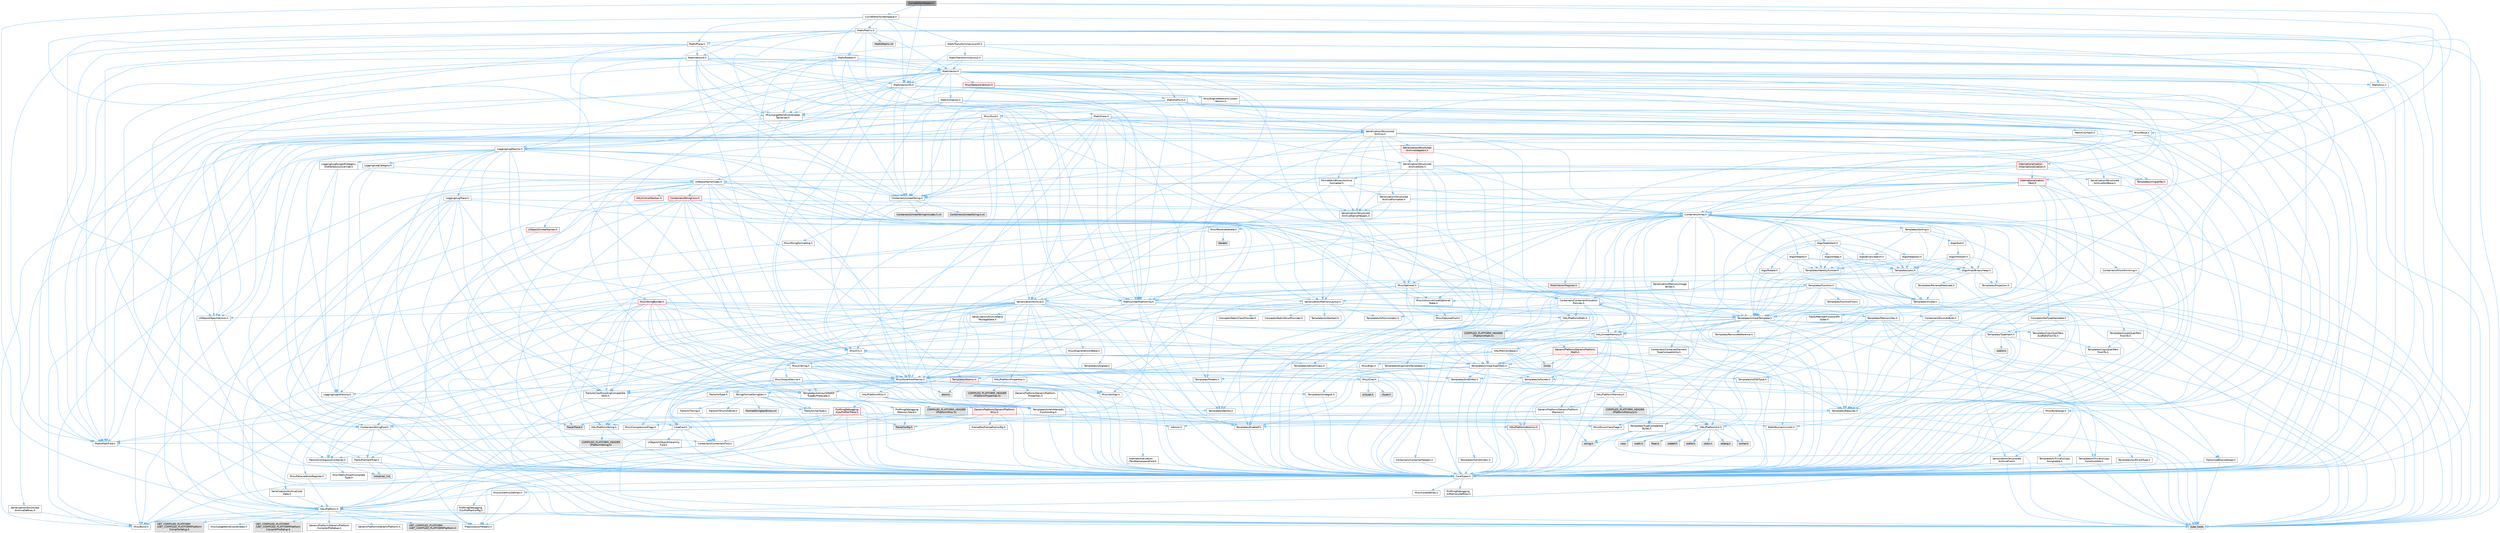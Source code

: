 digraph "CurveEditorHelpers.h"
{
 // INTERACTIVE_SVG=YES
 // LATEX_PDF_SIZE
  bgcolor="transparent";
  edge [fontname=Helvetica,fontsize=10,labelfontname=Helvetica,labelfontsize=10];
  node [fontname=Helvetica,fontsize=10,shape=box,height=0.2,width=0.4];
  Node1 [id="Node000001",label="CurveEditorHelpers.h",height=0.2,width=0.4,color="gray40", fillcolor="grey60", style="filled", fontcolor="black",tooltip=" "];
  Node1 -> Node2 [id="edge1_Node000001_Node000002",color="steelblue1",style="solid",tooltip=" "];
  Node2 [id="Node000002",label="Containers/Array.h",height=0.2,width=0.4,color="grey40", fillcolor="white", style="filled",URL="$df/dd0/Array_8h.html",tooltip=" "];
  Node2 -> Node3 [id="edge2_Node000002_Node000003",color="steelblue1",style="solid",tooltip=" "];
  Node3 [id="Node000003",label="CoreTypes.h",height=0.2,width=0.4,color="grey40", fillcolor="white", style="filled",URL="$dc/dec/CoreTypes_8h.html",tooltip=" "];
  Node3 -> Node4 [id="edge3_Node000003_Node000004",color="steelblue1",style="solid",tooltip=" "];
  Node4 [id="Node000004",label="HAL/Platform.h",height=0.2,width=0.4,color="grey40", fillcolor="white", style="filled",URL="$d9/dd0/Platform_8h.html",tooltip=" "];
  Node4 -> Node5 [id="edge4_Node000004_Node000005",color="steelblue1",style="solid",tooltip=" "];
  Node5 [id="Node000005",label="Misc/Build.h",height=0.2,width=0.4,color="grey40", fillcolor="white", style="filled",URL="$d3/dbb/Build_8h.html",tooltip=" "];
  Node4 -> Node6 [id="edge5_Node000004_Node000006",color="steelblue1",style="solid",tooltip=" "];
  Node6 [id="Node000006",label="Misc/LargeWorldCoordinates.h",height=0.2,width=0.4,color="grey40", fillcolor="white", style="filled",URL="$d2/dcb/LargeWorldCoordinates_8h.html",tooltip=" "];
  Node4 -> Node7 [id="edge6_Node000004_Node000007",color="steelblue1",style="solid",tooltip=" "];
  Node7 [id="Node000007",label="type_traits",height=0.2,width=0.4,color="grey60", fillcolor="#E0E0E0", style="filled",tooltip=" "];
  Node4 -> Node8 [id="edge7_Node000004_Node000008",color="steelblue1",style="solid",tooltip=" "];
  Node8 [id="Node000008",label="PreprocessorHelpers.h",height=0.2,width=0.4,color="grey40", fillcolor="white", style="filled",URL="$db/ddb/PreprocessorHelpers_8h.html",tooltip=" "];
  Node4 -> Node9 [id="edge8_Node000004_Node000009",color="steelblue1",style="solid",tooltip=" "];
  Node9 [id="Node000009",label="UBT_COMPILED_PLATFORM\l/UBT_COMPILED_PLATFORMPlatform\lCompilerPreSetup.h",height=0.2,width=0.4,color="grey60", fillcolor="#E0E0E0", style="filled",tooltip=" "];
  Node4 -> Node10 [id="edge9_Node000004_Node000010",color="steelblue1",style="solid",tooltip=" "];
  Node10 [id="Node000010",label="GenericPlatform/GenericPlatform\lCompilerPreSetup.h",height=0.2,width=0.4,color="grey40", fillcolor="white", style="filled",URL="$d9/dc8/GenericPlatformCompilerPreSetup_8h.html",tooltip=" "];
  Node4 -> Node11 [id="edge10_Node000004_Node000011",color="steelblue1",style="solid",tooltip=" "];
  Node11 [id="Node000011",label="GenericPlatform/GenericPlatform.h",height=0.2,width=0.4,color="grey40", fillcolor="white", style="filled",URL="$d6/d84/GenericPlatform_8h.html",tooltip=" "];
  Node4 -> Node12 [id="edge11_Node000004_Node000012",color="steelblue1",style="solid",tooltip=" "];
  Node12 [id="Node000012",label="UBT_COMPILED_PLATFORM\l/UBT_COMPILED_PLATFORMPlatform.h",height=0.2,width=0.4,color="grey60", fillcolor="#E0E0E0", style="filled",tooltip=" "];
  Node4 -> Node13 [id="edge12_Node000004_Node000013",color="steelblue1",style="solid",tooltip=" "];
  Node13 [id="Node000013",label="UBT_COMPILED_PLATFORM\l/UBT_COMPILED_PLATFORMPlatform\lCompilerSetup.h",height=0.2,width=0.4,color="grey60", fillcolor="#E0E0E0", style="filled",tooltip=" "];
  Node3 -> Node14 [id="edge13_Node000003_Node000014",color="steelblue1",style="solid",tooltip=" "];
  Node14 [id="Node000014",label="ProfilingDebugging\l/UMemoryDefines.h",height=0.2,width=0.4,color="grey40", fillcolor="white", style="filled",URL="$d2/da2/UMemoryDefines_8h.html",tooltip=" "];
  Node3 -> Node15 [id="edge14_Node000003_Node000015",color="steelblue1",style="solid",tooltip=" "];
  Node15 [id="Node000015",label="Misc/CoreMiscDefines.h",height=0.2,width=0.4,color="grey40", fillcolor="white", style="filled",URL="$da/d38/CoreMiscDefines_8h.html",tooltip=" "];
  Node15 -> Node4 [id="edge15_Node000015_Node000004",color="steelblue1",style="solid",tooltip=" "];
  Node15 -> Node8 [id="edge16_Node000015_Node000008",color="steelblue1",style="solid",tooltip=" "];
  Node3 -> Node16 [id="edge17_Node000003_Node000016",color="steelblue1",style="solid",tooltip=" "];
  Node16 [id="Node000016",label="Misc/CoreDefines.h",height=0.2,width=0.4,color="grey40", fillcolor="white", style="filled",URL="$d3/dd2/CoreDefines_8h.html",tooltip=" "];
  Node2 -> Node17 [id="edge18_Node000002_Node000017",color="steelblue1",style="solid",tooltip=" "];
  Node17 [id="Node000017",label="Misc/AssertionMacros.h",height=0.2,width=0.4,color="grey40", fillcolor="white", style="filled",URL="$d0/dfa/AssertionMacros_8h.html",tooltip=" "];
  Node17 -> Node3 [id="edge19_Node000017_Node000003",color="steelblue1",style="solid",tooltip=" "];
  Node17 -> Node4 [id="edge20_Node000017_Node000004",color="steelblue1",style="solid",tooltip=" "];
  Node17 -> Node18 [id="edge21_Node000017_Node000018",color="steelblue1",style="solid",tooltip=" "];
  Node18 [id="Node000018",label="HAL/PlatformMisc.h",height=0.2,width=0.4,color="grey40", fillcolor="white", style="filled",URL="$d0/df5/PlatformMisc_8h.html",tooltip=" "];
  Node18 -> Node3 [id="edge22_Node000018_Node000003",color="steelblue1",style="solid",tooltip=" "];
  Node18 -> Node19 [id="edge23_Node000018_Node000019",color="steelblue1",style="solid",tooltip=" "];
  Node19 [id="Node000019",label="GenericPlatform/GenericPlatform\lMisc.h",height=0.2,width=0.4,color="red", fillcolor="#FFF0F0", style="filled",URL="$db/d9a/GenericPlatformMisc_8h.html",tooltip=" "];
  Node19 -> Node20 [id="edge24_Node000019_Node000020",color="steelblue1",style="solid",tooltip=" "];
  Node20 [id="Node000020",label="Containers/StringFwd.h",height=0.2,width=0.4,color="grey40", fillcolor="white", style="filled",URL="$df/d37/StringFwd_8h.html",tooltip=" "];
  Node20 -> Node3 [id="edge25_Node000020_Node000003",color="steelblue1",style="solid",tooltip=" "];
  Node20 -> Node21 [id="edge26_Node000020_Node000021",color="steelblue1",style="solid",tooltip=" "];
  Node21 [id="Node000021",label="Traits/ElementType.h",height=0.2,width=0.4,color="grey40", fillcolor="white", style="filled",URL="$d5/d4f/ElementType_8h.html",tooltip=" "];
  Node21 -> Node4 [id="edge27_Node000021_Node000004",color="steelblue1",style="solid",tooltip=" "];
  Node21 -> Node22 [id="edge28_Node000021_Node000022",color="steelblue1",style="solid",tooltip=" "];
  Node22 [id="Node000022",label="initializer_list",height=0.2,width=0.4,color="grey60", fillcolor="#E0E0E0", style="filled",tooltip=" "];
  Node21 -> Node7 [id="edge29_Node000021_Node000007",color="steelblue1",style="solid",tooltip=" "];
  Node20 -> Node23 [id="edge30_Node000020_Node000023",color="steelblue1",style="solid",tooltip=" "];
  Node23 [id="Node000023",label="Traits/IsContiguousContainer.h",height=0.2,width=0.4,color="grey40", fillcolor="white", style="filled",URL="$d5/d3c/IsContiguousContainer_8h.html",tooltip=" "];
  Node23 -> Node3 [id="edge31_Node000023_Node000003",color="steelblue1",style="solid",tooltip=" "];
  Node23 -> Node24 [id="edge32_Node000023_Node000024",color="steelblue1",style="solid",tooltip=" "];
  Node24 [id="Node000024",label="Misc/StaticAssertComplete\lType.h",height=0.2,width=0.4,color="grey40", fillcolor="white", style="filled",URL="$d5/d4e/StaticAssertCompleteType_8h.html",tooltip=" "];
  Node23 -> Node22 [id="edge33_Node000023_Node000022",color="steelblue1",style="solid",tooltip=" "];
  Node19 -> Node25 [id="edge34_Node000019_Node000025",color="steelblue1",style="solid",tooltip=" "];
  Node25 [id="Node000025",label="CoreFwd.h",height=0.2,width=0.4,color="grey40", fillcolor="white", style="filled",URL="$d1/d1e/CoreFwd_8h.html",tooltip=" "];
  Node25 -> Node3 [id="edge35_Node000025_Node000003",color="steelblue1",style="solid",tooltip=" "];
  Node25 -> Node26 [id="edge36_Node000025_Node000026",color="steelblue1",style="solid",tooltip=" "];
  Node26 [id="Node000026",label="Containers/ContainersFwd.h",height=0.2,width=0.4,color="grey40", fillcolor="white", style="filled",URL="$d4/d0a/ContainersFwd_8h.html",tooltip=" "];
  Node26 -> Node4 [id="edge37_Node000026_Node000004",color="steelblue1",style="solid",tooltip=" "];
  Node26 -> Node3 [id="edge38_Node000026_Node000003",color="steelblue1",style="solid",tooltip=" "];
  Node26 -> Node23 [id="edge39_Node000026_Node000023",color="steelblue1",style="solid",tooltip=" "];
  Node25 -> Node27 [id="edge40_Node000025_Node000027",color="steelblue1",style="solid",tooltip=" "];
  Node27 [id="Node000027",label="Math/MathFwd.h",height=0.2,width=0.4,color="grey40", fillcolor="white", style="filled",URL="$d2/d10/MathFwd_8h.html",tooltip=" "];
  Node27 -> Node4 [id="edge41_Node000027_Node000004",color="steelblue1",style="solid",tooltip=" "];
  Node25 -> Node28 [id="edge42_Node000025_Node000028",color="steelblue1",style="solid",tooltip=" "];
  Node28 [id="Node000028",label="UObject/UObjectHierarchy\lFwd.h",height=0.2,width=0.4,color="grey40", fillcolor="white", style="filled",URL="$d3/d13/UObjectHierarchyFwd_8h.html",tooltip=" "];
  Node19 -> Node3 [id="edge43_Node000019_Node000003",color="steelblue1",style="solid",tooltip=" "];
  Node19 -> Node29 [id="edge44_Node000019_Node000029",color="steelblue1",style="solid",tooltip=" "];
  Node29 [id="Node000029",label="FramePro/FrameProConfig.h",height=0.2,width=0.4,color="grey40", fillcolor="white", style="filled",URL="$d7/d90/FrameProConfig_8h.html",tooltip=" "];
  Node19 -> Node30 [id="edge45_Node000019_Node000030",color="steelblue1",style="solid",tooltip=" "];
  Node30 [id="Node000030",label="HAL/PlatformCrt.h",height=0.2,width=0.4,color="grey40", fillcolor="white", style="filled",URL="$d8/d75/PlatformCrt_8h.html",tooltip=" "];
  Node30 -> Node31 [id="edge46_Node000030_Node000031",color="steelblue1",style="solid",tooltip=" "];
  Node31 [id="Node000031",label="new",height=0.2,width=0.4,color="grey60", fillcolor="#E0E0E0", style="filled",tooltip=" "];
  Node30 -> Node32 [id="edge47_Node000030_Node000032",color="steelblue1",style="solid",tooltip=" "];
  Node32 [id="Node000032",label="wchar.h",height=0.2,width=0.4,color="grey60", fillcolor="#E0E0E0", style="filled",tooltip=" "];
  Node30 -> Node33 [id="edge48_Node000030_Node000033",color="steelblue1",style="solid",tooltip=" "];
  Node33 [id="Node000033",label="stddef.h",height=0.2,width=0.4,color="grey60", fillcolor="#E0E0E0", style="filled",tooltip=" "];
  Node30 -> Node34 [id="edge49_Node000030_Node000034",color="steelblue1",style="solid",tooltip=" "];
  Node34 [id="Node000034",label="stdlib.h",height=0.2,width=0.4,color="grey60", fillcolor="#E0E0E0", style="filled",tooltip=" "];
  Node30 -> Node35 [id="edge50_Node000030_Node000035",color="steelblue1",style="solid",tooltip=" "];
  Node35 [id="Node000035",label="stdio.h",height=0.2,width=0.4,color="grey60", fillcolor="#E0E0E0", style="filled",tooltip=" "];
  Node30 -> Node36 [id="edge51_Node000030_Node000036",color="steelblue1",style="solid",tooltip=" "];
  Node36 [id="Node000036",label="stdarg.h",height=0.2,width=0.4,color="grey60", fillcolor="#E0E0E0", style="filled",tooltip=" "];
  Node30 -> Node37 [id="edge52_Node000030_Node000037",color="steelblue1",style="solid",tooltip=" "];
  Node37 [id="Node000037",label="math.h",height=0.2,width=0.4,color="grey60", fillcolor="#E0E0E0", style="filled",tooltip=" "];
  Node30 -> Node38 [id="edge53_Node000030_Node000038",color="steelblue1",style="solid",tooltip=" "];
  Node38 [id="Node000038",label="float.h",height=0.2,width=0.4,color="grey60", fillcolor="#E0E0E0", style="filled",tooltip=" "];
  Node30 -> Node39 [id="edge54_Node000030_Node000039",color="steelblue1",style="solid",tooltip=" "];
  Node39 [id="Node000039",label="string.h",height=0.2,width=0.4,color="grey60", fillcolor="#E0E0E0", style="filled",tooltip=" "];
  Node19 -> Node40 [id="edge55_Node000019_Node000040",color="steelblue1",style="solid",tooltip=" "];
  Node40 [id="Node000040",label="Math/NumericLimits.h",height=0.2,width=0.4,color="grey40", fillcolor="white", style="filled",URL="$df/d1b/NumericLimits_8h.html",tooltip=" "];
  Node40 -> Node3 [id="edge56_Node000040_Node000003",color="steelblue1",style="solid",tooltip=" "];
  Node19 -> Node41 [id="edge57_Node000019_Node000041",color="steelblue1",style="solid",tooltip=" "];
  Node41 [id="Node000041",label="Misc/CompressionFlags.h",height=0.2,width=0.4,color="grey40", fillcolor="white", style="filled",URL="$d9/d76/CompressionFlags_8h.html",tooltip=" "];
  Node19 -> Node42 [id="edge58_Node000019_Node000042",color="steelblue1",style="solid",tooltip=" "];
  Node42 [id="Node000042",label="Misc/EnumClassFlags.h",height=0.2,width=0.4,color="grey40", fillcolor="white", style="filled",URL="$d8/de7/EnumClassFlags_8h.html",tooltip=" "];
  Node19 -> Node43 [id="edge59_Node000019_Node000043",color="steelblue1",style="solid",tooltip=" "];
  Node43 [id="Node000043",label="ProfilingDebugging\l/CsvProfilerConfig.h",height=0.2,width=0.4,color="grey40", fillcolor="white", style="filled",URL="$d3/d88/CsvProfilerConfig_8h.html",tooltip=" "];
  Node43 -> Node5 [id="edge60_Node000043_Node000005",color="steelblue1",style="solid",tooltip=" "];
  Node18 -> Node45 [id="edge61_Node000018_Node000045",color="steelblue1",style="solid",tooltip=" "];
  Node45 [id="Node000045",label="COMPILED_PLATFORM_HEADER\l(PlatformMisc.h)",height=0.2,width=0.4,color="grey60", fillcolor="#E0E0E0", style="filled",tooltip=" "];
  Node18 -> Node46 [id="edge62_Node000018_Node000046",color="steelblue1",style="solid",tooltip=" "];
  Node46 [id="Node000046",label="ProfilingDebugging\l/CpuProfilerTrace.h",height=0.2,width=0.4,color="red", fillcolor="#FFF0F0", style="filled",URL="$da/dcb/CpuProfilerTrace_8h.html",tooltip=" "];
  Node46 -> Node3 [id="edge63_Node000046_Node000003",color="steelblue1",style="solid",tooltip=" "];
  Node46 -> Node26 [id="edge64_Node000046_Node000026",color="steelblue1",style="solid",tooltip=" "];
  Node46 -> Node47 [id="edge65_Node000046_Node000047",color="steelblue1",style="solid",tooltip=" "];
  Node47 [id="Node000047",label="HAL/PlatformAtomics.h",height=0.2,width=0.4,color="red", fillcolor="#FFF0F0", style="filled",URL="$d3/d36/PlatformAtomics_8h.html",tooltip=" "];
  Node47 -> Node3 [id="edge66_Node000047_Node000003",color="steelblue1",style="solid",tooltip=" "];
  Node46 -> Node8 [id="edge67_Node000046_Node000008",color="steelblue1",style="solid",tooltip=" "];
  Node46 -> Node5 [id="edge68_Node000046_Node000005",color="steelblue1",style="solid",tooltip=" "];
  Node46 -> Node50 [id="edge69_Node000046_Node000050",color="steelblue1",style="solid",tooltip=" "];
  Node50 [id="Node000050",label="Trace/Config.h",height=0.2,width=0.4,color="grey60", fillcolor="#E0E0E0", style="filled",tooltip=" "];
  Node46 -> Node53 [id="edge70_Node000046_Node000053",color="steelblue1",style="solid",tooltip=" "];
  Node53 [id="Node000053",label="Trace/Trace.h",height=0.2,width=0.4,color="grey60", fillcolor="#E0E0E0", style="filled",tooltip=" "];
  Node17 -> Node8 [id="edge71_Node000017_Node000008",color="steelblue1",style="solid",tooltip=" "];
  Node17 -> Node54 [id="edge72_Node000017_Node000054",color="steelblue1",style="solid",tooltip=" "];
  Node54 [id="Node000054",label="Templates/EnableIf.h",height=0.2,width=0.4,color="grey40", fillcolor="white", style="filled",URL="$d7/d60/EnableIf_8h.html",tooltip=" "];
  Node54 -> Node3 [id="edge73_Node000054_Node000003",color="steelblue1",style="solid",tooltip=" "];
  Node17 -> Node55 [id="edge74_Node000017_Node000055",color="steelblue1",style="solid",tooltip=" "];
  Node55 [id="Node000055",label="Templates/IsArrayOrRefOf\lTypeByPredicate.h",height=0.2,width=0.4,color="grey40", fillcolor="white", style="filled",URL="$d6/da1/IsArrayOrRefOfTypeByPredicate_8h.html",tooltip=" "];
  Node55 -> Node3 [id="edge75_Node000055_Node000003",color="steelblue1",style="solid",tooltip=" "];
  Node17 -> Node56 [id="edge76_Node000017_Node000056",color="steelblue1",style="solid",tooltip=" "];
  Node56 [id="Node000056",label="Templates/IsValidVariadic\lFunctionArg.h",height=0.2,width=0.4,color="grey40", fillcolor="white", style="filled",URL="$d0/dc8/IsValidVariadicFunctionArg_8h.html",tooltip=" "];
  Node56 -> Node3 [id="edge77_Node000056_Node000003",color="steelblue1",style="solid",tooltip=" "];
  Node56 -> Node57 [id="edge78_Node000056_Node000057",color="steelblue1",style="solid",tooltip=" "];
  Node57 [id="Node000057",label="IsEnum.h",height=0.2,width=0.4,color="grey40", fillcolor="white", style="filled",URL="$d4/de5/IsEnum_8h.html",tooltip=" "];
  Node56 -> Node7 [id="edge79_Node000056_Node000007",color="steelblue1",style="solid",tooltip=" "];
  Node17 -> Node58 [id="edge80_Node000017_Node000058",color="steelblue1",style="solid",tooltip=" "];
  Node58 [id="Node000058",label="Traits/IsCharEncodingCompatible\lWith.h",height=0.2,width=0.4,color="grey40", fillcolor="white", style="filled",URL="$df/dd1/IsCharEncodingCompatibleWith_8h.html",tooltip=" "];
  Node58 -> Node7 [id="edge81_Node000058_Node000007",color="steelblue1",style="solid",tooltip=" "];
  Node58 -> Node59 [id="edge82_Node000058_Node000059",color="steelblue1",style="solid",tooltip=" "];
  Node59 [id="Node000059",label="Traits/IsCharType.h",height=0.2,width=0.4,color="grey40", fillcolor="white", style="filled",URL="$db/d51/IsCharType_8h.html",tooltip=" "];
  Node59 -> Node3 [id="edge83_Node000059_Node000003",color="steelblue1",style="solid",tooltip=" "];
  Node17 -> Node60 [id="edge84_Node000017_Node000060",color="steelblue1",style="solid",tooltip=" "];
  Node60 [id="Node000060",label="Misc/VarArgs.h",height=0.2,width=0.4,color="grey40", fillcolor="white", style="filled",URL="$d5/d6f/VarArgs_8h.html",tooltip=" "];
  Node60 -> Node3 [id="edge85_Node000060_Node000003",color="steelblue1",style="solid",tooltip=" "];
  Node17 -> Node61 [id="edge86_Node000017_Node000061",color="steelblue1",style="solid",tooltip=" "];
  Node61 [id="Node000061",label="String/FormatStringSan.h",height=0.2,width=0.4,color="grey40", fillcolor="white", style="filled",URL="$d3/d8b/FormatStringSan_8h.html",tooltip=" "];
  Node61 -> Node7 [id="edge87_Node000061_Node000007",color="steelblue1",style="solid",tooltip=" "];
  Node61 -> Node3 [id="edge88_Node000061_Node000003",color="steelblue1",style="solid",tooltip=" "];
  Node61 -> Node62 [id="edge89_Node000061_Node000062",color="steelblue1",style="solid",tooltip=" "];
  Node62 [id="Node000062",label="Templates/Requires.h",height=0.2,width=0.4,color="grey40", fillcolor="white", style="filled",URL="$dc/d96/Requires_8h.html",tooltip=" "];
  Node62 -> Node54 [id="edge90_Node000062_Node000054",color="steelblue1",style="solid",tooltip=" "];
  Node62 -> Node7 [id="edge91_Node000062_Node000007",color="steelblue1",style="solid",tooltip=" "];
  Node61 -> Node63 [id="edge92_Node000061_Node000063",color="steelblue1",style="solid",tooltip=" "];
  Node63 [id="Node000063",label="Templates/Identity.h",height=0.2,width=0.4,color="grey40", fillcolor="white", style="filled",URL="$d0/dd5/Identity_8h.html",tooltip=" "];
  Node61 -> Node56 [id="edge93_Node000061_Node000056",color="steelblue1",style="solid",tooltip=" "];
  Node61 -> Node59 [id="edge94_Node000061_Node000059",color="steelblue1",style="solid",tooltip=" "];
  Node61 -> Node64 [id="edge95_Node000061_Node000064",color="steelblue1",style="solid",tooltip=" "];
  Node64 [id="Node000064",label="Traits/IsTEnumAsByte.h",height=0.2,width=0.4,color="grey40", fillcolor="white", style="filled",URL="$d1/de6/IsTEnumAsByte_8h.html",tooltip=" "];
  Node61 -> Node65 [id="edge96_Node000061_Node000065",color="steelblue1",style="solid",tooltip=" "];
  Node65 [id="Node000065",label="Traits/IsTString.h",height=0.2,width=0.4,color="grey40", fillcolor="white", style="filled",URL="$d0/df8/IsTString_8h.html",tooltip=" "];
  Node65 -> Node26 [id="edge97_Node000065_Node000026",color="steelblue1",style="solid",tooltip=" "];
  Node61 -> Node26 [id="edge98_Node000061_Node000026",color="steelblue1",style="solid",tooltip=" "];
  Node61 -> Node66 [id="edge99_Node000061_Node000066",color="steelblue1",style="solid",tooltip=" "];
  Node66 [id="Node000066",label="FormatStringSanErrors.inl",height=0.2,width=0.4,color="grey60", fillcolor="#E0E0E0", style="filled",tooltip=" "];
  Node17 -> Node67 [id="edge100_Node000017_Node000067",color="steelblue1",style="solid",tooltip=" "];
  Node67 [id="Node000067",label="atomic",height=0.2,width=0.4,color="grey60", fillcolor="#E0E0E0", style="filled",tooltip=" "];
  Node2 -> Node68 [id="edge101_Node000002_Node000068",color="steelblue1",style="solid",tooltip=" "];
  Node68 [id="Node000068",label="Misc/IntrusiveUnsetOptional\lState.h",height=0.2,width=0.4,color="grey40", fillcolor="white", style="filled",URL="$d2/d0a/IntrusiveUnsetOptionalState_8h.html",tooltip=" "];
  Node68 -> Node69 [id="edge102_Node000068_Node000069",color="steelblue1",style="solid",tooltip=" "];
  Node69 [id="Node000069",label="Misc/OptionalFwd.h",height=0.2,width=0.4,color="grey40", fillcolor="white", style="filled",URL="$dc/d50/OptionalFwd_8h.html",tooltip=" "];
  Node2 -> Node70 [id="edge103_Node000002_Node000070",color="steelblue1",style="solid",tooltip=" "];
  Node70 [id="Node000070",label="Misc/ReverseIterate.h",height=0.2,width=0.4,color="grey40", fillcolor="white", style="filled",URL="$db/de3/ReverseIterate_8h.html",tooltip=" "];
  Node70 -> Node4 [id="edge104_Node000070_Node000004",color="steelblue1",style="solid",tooltip=" "];
  Node70 -> Node71 [id="edge105_Node000070_Node000071",color="steelblue1",style="solid",tooltip=" "];
  Node71 [id="Node000071",label="iterator",height=0.2,width=0.4,color="grey60", fillcolor="#E0E0E0", style="filled",tooltip=" "];
  Node2 -> Node72 [id="edge106_Node000002_Node000072",color="steelblue1",style="solid",tooltip=" "];
  Node72 [id="Node000072",label="HAL/UnrealMemory.h",height=0.2,width=0.4,color="grey40", fillcolor="white", style="filled",URL="$d9/d96/UnrealMemory_8h.html",tooltip=" "];
  Node72 -> Node3 [id="edge107_Node000072_Node000003",color="steelblue1",style="solid",tooltip=" "];
  Node72 -> Node73 [id="edge108_Node000072_Node000073",color="steelblue1",style="solid",tooltip=" "];
  Node73 [id="Node000073",label="GenericPlatform/GenericPlatform\lMemory.h",height=0.2,width=0.4,color="grey40", fillcolor="white", style="filled",URL="$dd/d22/GenericPlatformMemory_8h.html",tooltip=" "];
  Node73 -> Node25 [id="edge109_Node000073_Node000025",color="steelblue1",style="solid",tooltip=" "];
  Node73 -> Node3 [id="edge110_Node000073_Node000003",color="steelblue1",style="solid",tooltip=" "];
  Node73 -> Node74 [id="edge111_Node000073_Node000074",color="steelblue1",style="solid",tooltip=" "];
  Node74 [id="Node000074",label="HAL/PlatformString.h",height=0.2,width=0.4,color="grey40", fillcolor="white", style="filled",URL="$db/db5/PlatformString_8h.html",tooltip=" "];
  Node74 -> Node3 [id="edge112_Node000074_Node000003",color="steelblue1",style="solid",tooltip=" "];
  Node74 -> Node75 [id="edge113_Node000074_Node000075",color="steelblue1",style="solid",tooltip=" "];
  Node75 [id="Node000075",label="COMPILED_PLATFORM_HEADER\l(PlatformString.h)",height=0.2,width=0.4,color="grey60", fillcolor="#E0E0E0", style="filled",tooltip=" "];
  Node73 -> Node39 [id="edge114_Node000073_Node000039",color="steelblue1",style="solid",tooltip=" "];
  Node73 -> Node32 [id="edge115_Node000073_Node000032",color="steelblue1",style="solid",tooltip=" "];
  Node72 -> Node76 [id="edge116_Node000072_Node000076",color="steelblue1",style="solid",tooltip=" "];
  Node76 [id="Node000076",label="HAL/MemoryBase.h",height=0.2,width=0.4,color="grey40", fillcolor="white", style="filled",URL="$d6/d9f/MemoryBase_8h.html",tooltip=" "];
  Node76 -> Node3 [id="edge117_Node000076_Node000003",color="steelblue1",style="solid",tooltip=" "];
  Node76 -> Node47 [id="edge118_Node000076_Node000047",color="steelblue1",style="solid",tooltip=" "];
  Node76 -> Node30 [id="edge119_Node000076_Node000030",color="steelblue1",style="solid",tooltip=" "];
  Node76 -> Node77 [id="edge120_Node000076_Node000077",color="steelblue1",style="solid",tooltip=" "];
  Node77 [id="Node000077",label="Misc/Exec.h",height=0.2,width=0.4,color="grey40", fillcolor="white", style="filled",URL="$de/ddb/Exec_8h.html",tooltip=" "];
  Node77 -> Node3 [id="edge121_Node000077_Node000003",color="steelblue1",style="solid",tooltip=" "];
  Node77 -> Node17 [id="edge122_Node000077_Node000017",color="steelblue1",style="solid",tooltip=" "];
  Node76 -> Node78 [id="edge123_Node000076_Node000078",color="steelblue1",style="solid",tooltip=" "];
  Node78 [id="Node000078",label="Misc/OutputDevice.h",height=0.2,width=0.4,color="grey40", fillcolor="white", style="filled",URL="$d7/d32/OutputDevice_8h.html",tooltip=" "];
  Node78 -> Node25 [id="edge124_Node000078_Node000025",color="steelblue1",style="solid",tooltip=" "];
  Node78 -> Node3 [id="edge125_Node000078_Node000003",color="steelblue1",style="solid",tooltip=" "];
  Node78 -> Node79 [id="edge126_Node000078_Node000079",color="steelblue1",style="solid",tooltip=" "];
  Node79 [id="Node000079",label="Logging/LogVerbosity.h",height=0.2,width=0.4,color="grey40", fillcolor="white", style="filled",URL="$d2/d8f/LogVerbosity_8h.html",tooltip=" "];
  Node79 -> Node3 [id="edge127_Node000079_Node000003",color="steelblue1",style="solid",tooltip=" "];
  Node78 -> Node60 [id="edge128_Node000078_Node000060",color="steelblue1",style="solid",tooltip=" "];
  Node78 -> Node55 [id="edge129_Node000078_Node000055",color="steelblue1",style="solid",tooltip=" "];
  Node78 -> Node56 [id="edge130_Node000078_Node000056",color="steelblue1",style="solid",tooltip=" "];
  Node78 -> Node58 [id="edge131_Node000078_Node000058",color="steelblue1",style="solid",tooltip=" "];
  Node76 -> Node80 [id="edge132_Node000076_Node000080",color="steelblue1",style="solid",tooltip=" "];
  Node80 [id="Node000080",label="Templates/Atomic.h",height=0.2,width=0.4,color="red", fillcolor="#FFF0F0", style="filled",URL="$d3/d91/Atomic_8h.html",tooltip=" "];
  Node80 -> Node83 [id="edge133_Node000080_Node000083",color="steelblue1",style="solid",tooltip=" "];
  Node83 [id="Node000083",label="Templates/IsIntegral.h",height=0.2,width=0.4,color="grey40", fillcolor="white", style="filled",URL="$da/d64/IsIntegral_8h.html",tooltip=" "];
  Node83 -> Node3 [id="edge134_Node000083_Node000003",color="steelblue1",style="solid",tooltip=" "];
  Node80 -> Node88 [id="edge135_Node000080_Node000088",color="steelblue1",style="solid",tooltip=" "];
  Node88 [id="Node000088",label="Traits/IntType.h",height=0.2,width=0.4,color="grey40", fillcolor="white", style="filled",URL="$d7/deb/IntType_8h.html",tooltip=" "];
  Node88 -> Node4 [id="edge136_Node000088_Node000004",color="steelblue1",style="solid",tooltip=" "];
  Node80 -> Node67 [id="edge137_Node000080_Node000067",color="steelblue1",style="solid",tooltip=" "];
  Node72 -> Node89 [id="edge138_Node000072_Node000089",color="steelblue1",style="solid",tooltip=" "];
  Node89 [id="Node000089",label="HAL/PlatformMemory.h",height=0.2,width=0.4,color="grey40", fillcolor="white", style="filled",URL="$de/d68/PlatformMemory_8h.html",tooltip=" "];
  Node89 -> Node3 [id="edge139_Node000089_Node000003",color="steelblue1",style="solid",tooltip=" "];
  Node89 -> Node73 [id="edge140_Node000089_Node000073",color="steelblue1",style="solid",tooltip=" "];
  Node89 -> Node90 [id="edge141_Node000089_Node000090",color="steelblue1",style="solid",tooltip=" "];
  Node90 [id="Node000090",label="COMPILED_PLATFORM_HEADER\l(PlatformMemory.h)",height=0.2,width=0.4,color="grey60", fillcolor="#E0E0E0", style="filled",tooltip=" "];
  Node72 -> Node91 [id="edge142_Node000072_Node000091",color="steelblue1",style="solid",tooltip=" "];
  Node91 [id="Node000091",label="ProfilingDebugging\l/MemoryTrace.h",height=0.2,width=0.4,color="grey40", fillcolor="white", style="filled",URL="$da/dd7/MemoryTrace_8h.html",tooltip=" "];
  Node91 -> Node4 [id="edge143_Node000091_Node000004",color="steelblue1",style="solid",tooltip=" "];
  Node91 -> Node42 [id="edge144_Node000091_Node000042",color="steelblue1",style="solid",tooltip=" "];
  Node91 -> Node50 [id="edge145_Node000091_Node000050",color="steelblue1",style="solid",tooltip=" "];
  Node91 -> Node53 [id="edge146_Node000091_Node000053",color="steelblue1",style="solid",tooltip=" "];
  Node72 -> Node92 [id="edge147_Node000072_Node000092",color="steelblue1",style="solid",tooltip=" "];
  Node92 [id="Node000092",label="Templates/IsPointer.h",height=0.2,width=0.4,color="grey40", fillcolor="white", style="filled",URL="$d7/d05/IsPointer_8h.html",tooltip=" "];
  Node92 -> Node3 [id="edge148_Node000092_Node000003",color="steelblue1",style="solid",tooltip=" "];
  Node2 -> Node93 [id="edge149_Node000002_Node000093",color="steelblue1",style="solid",tooltip=" "];
  Node93 [id="Node000093",label="Templates/UnrealTypeTraits.h",height=0.2,width=0.4,color="grey40", fillcolor="white", style="filled",URL="$d2/d2d/UnrealTypeTraits_8h.html",tooltip=" "];
  Node93 -> Node3 [id="edge150_Node000093_Node000003",color="steelblue1",style="solid",tooltip=" "];
  Node93 -> Node92 [id="edge151_Node000093_Node000092",color="steelblue1",style="solid",tooltip=" "];
  Node93 -> Node17 [id="edge152_Node000093_Node000017",color="steelblue1",style="solid",tooltip=" "];
  Node93 -> Node85 [id="edge153_Node000093_Node000085",color="steelblue1",style="solid",tooltip=" "];
  Node85 [id="Node000085",label="Templates/AndOrNot.h",height=0.2,width=0.4,color="grey40", fillcolor="white", style="filled",URL="$db/d0a/AndOrNot_8h.html",tooltip=" "];
  Node85 -> Node3 [id="edge154_Node000085_Node000003",color="steelblue1",style="solid",tooltip=" "];
  Node93 -> Node54 [id="edge155_Node000093_Node000054",color="steelblue1",style="solid",tooltip=" "];
  Node93 -> Node94 [id="edge156_Node000093_Node000094",color="steelblue1",style="solid",tooltip=" "];
  Node94 [id="Node000094",label="Templates/IsArithmetic.h",height=0.2,width=0.4,color="grey40", fillcolor="white", style="filled",URL="$d2/d5d/IsArithmetic_8h.html",tooltip=" "];
  Node94 -> Node3 [id="edge157_Node000094_Node000003",color="steelblue1",style="solid",tooltip=" "];
  Node93 -> Node57 [id="edge158_Node000093_Node000057",color="steelblue1",style="solid",tooltip=" "];
  Node93 -> Node95 [id="edge159_Node000093_Node000095",color="steelblue1",style="solid",tooltip=" "];
  Node95 [id="Node000095",label="Templates/Models.h",height=0.2,width=0.4,color="grey40", fillcolor="white", style="filled",URL="$d3/d0c/Models_8h.html",tooltip=" "];
  Node95 -> Node63 [id="edge160_Node000095_Node000063",color="steelblue1",style="solid",tooltip=" "];
  Node93 -> Node96 [id="edge161_Node000093_Node000096",color="steelblue1",style="solid",tooltip=" "];
  Node96 [id="Node000096",label="Templates/IsPODType.h",height=0.2,width=0.4,color="grey40", fillcolor="white", style="filled",URL="$d7/db1/IsPODType_8h.html",tooltip=" "];
  Node96 -> Node3 [id="edge162_Node000096_Node000003",color="steelblue1",style="solid",tooltip=" "];
  Node93 -> Node97 [id="edge163_Node000093_Node000097",color="steelblue1",style="solid",tooltip=" "];
  Node97 [id="Node000097",label="Templates/IsUECoreType.h",height=0.2,width=0.4,color="grey40", fillcolor="white", style="filled",URL="$d1/db8/IsUECoreType_8h.html",tooltip=" "];
  Node97 -> Node3 [id="edge164_Node000097_Node000003",color="steelblue1",style="solid",tooltip=" "];
  Node97 -> Node7 [id="edge165_Node000097_Node000007",color="steelblue1",style="solid",tooltip=" "];
  Node93 -> Node86 [id="edge166_Node000093_Node000086",color="steelblue1",style="solid",tooltip=" "];
  Node86 [id="Node000086",label="Templates/IsTriviallyCopy\lConstructible.h",height=0.2,width=0.4,color="grey40", fillcolor="white", style="filled",URL="$d3/d78/IsTriviallyCopyConstructible_8h.html",tooltip=" "];
  Node86 -> Node3 [id="edge167_Node000086_Node000003",color="steelblue1",style="solid",tooltip=" "];
  Node86 -> Node7 [id="edge168_Node000086_Node000007",color="steelblue1",style="solid",tooltip=" "];
  Node2 -> Node98 [id="edge169_Node000002_Node000098",color="steelblue1",style="solid",tooltip=" "];
  Node98 [id="Node000098",label="Templates/UnrealTemplate.h",height=0.2,width=0.4,color="grey40", fillcolor="white", style="filled",URL="$d4/d24/UnrealTemplate_8h.html",tooltip=" "];
  Node98 -> Node3 [id="edge170_Node000098_Node000003",color="steelblue1",style="solid",tooltip=" "];
  Node98 -> Node92 [id="edge171_Node000098_Node000092",color="steelblue1",style="solid",tooltip=" "];
  Node98 -> Node72 [id="edge172_Node000098_Node000072",color="steelblue1",style="solid",tooltip=" "];
  Node98 -> Node99 [id="edge173_Node000098_Node000099",color="steelblue1",style="solid",tooltip=" "];
  Node99 [id="Node000099",label="Templates/CopyQualifiers\lAndRefsFromTo.h",height=0.2,width=0.4,color="grey40", fillcolor="white", style="filled",URL="$d3/db3/CopyQualifiersAndRefsFromTo_8h.html",tooltip=" "];
  Node99 -> Node100 [id="edge174_Node000099_Node000100",color="steelblue1",style="solid",tooltip=" "];
  Node100 [id="Node000100",label="Templates/CopyQualifiers\lFromTo.h",height=0.2,width=0.4,color="grey40", fillcolor="white", style="filled",URL="$d5/db4/CopyQualifiersFromTo_8h.html",tooltip=" "];
  Node98 -> Node93 [id="edge175_Node000098_Node000093",color="steelblue1",style="solid",tooltip=" "];
  Node98 -> Node101 [id="edge176_Node000098_Node000101",color="steelblue1",style="solid",tooltip=" "];
  Node101 [id="Node000101",label="Templates/RemoveReference.h",height=0.2,width=0.4,color="grey40", fillcolor="white", style="filled",URL="$da/dbe/RemoveReference_8h.html",tooltip=" "];
  Node101 -> Node3 [id="edge177_Node000101_Node000003",color="steelblue1",style="solid",tooltip=" "];
  Node98 -> Node62 [id="edge178_Node000098_Node000062",color="steelblue1",style="solid",tooltip=" "];
  Node98 -> Node102 [id="edge179_Node000098_Node000102",color="steelblue1",style="solid",tooltip=" "];
  Node102 [id="Node000102",label="Templates/TypeCompatible\lBytes.h",height=0.2,width=0.4,color="grey40", fillcolor="white", style="filled",URL="$df/d0a/TypeCompatibleBytes_8h.html",tooltip=" "];
  Node102 -> Node3 [id="edge180_Node000102_Node000003",color="steelblue1",style="solid",tooltip=" "];
  Node102 -> Node39 [id="edge181_Node000102_Node000039",color="steelblue1",style="solid",tooltip=" "];
  Node102 -> Node31 [id="edge182_Node000102_Node000031",color="steelblue1",style="solid",tooltip=" "];
  Node102 -> Node7 [id="edge183_Node000102_Node000007",color="steelblue1",style="solid",tooltip=" "];
  Node98 -> Node63 [id="edge184_Node000098_Node000063",color="steelblue1",style="solid",tooltip=" "];
  Node98 -> Node23 [id="edge185_Node000098_Node000023",color="steelblue1",style="solid",tooltip=" "];
  Node98 -> Node103 [id="edge186_Node000098_Node000103",color="steelblue1",style="solid",tooltip=" "];
  Node103 [id="Node000103",label="Traits/UseBitwiseSwap.h",height=0.2,width=0.4,color="grey40", fillcolor="white", style="filled",URL="$db/df3/UseBitwiseSwap_8h.html",tooltip=" "];
  Node103 -> Node3 [id="edge187_Node000103_Node000003",color="steelblue1",style="solid",tooltip=" "];
  Node103 -> Node7 [id="edge188_Node000103_Node000007",color="steelblue1",style="solid",tooltip=" "];
  Node98 -> Node7 [id="edge189_Node000098_Node000007",color="steelblue1",style="solid",tooltip=" "];
  Node2 -> Node104 [id="edge190_Node000002_Node000104",color="steelblue1",style="solid",tooltip=" "];
  Node104 [id="Node000104",label="Containers/AllowShrinking.h",height=0.2,width=0.4,color="grey40", fillcolor="white", style="filled",URL="$d7/d1a/AllowShrinking_8h.html",tooltip=" "];
  Node104 -> Node3 [id="edge191_Node000104_Node000003",color="steelblue1",style="solid",tooltip=" "];
  Node2 -> Node105 [id="edge192_Node000002_Node000105",color="steelblue1",style="solid",tooltip=" "];
  Node105 [id="Node000105",label="Containers/ContainerAllocation\lPolicies.h",height=0.2,width=0.4,color="grey40", fillcolor="white", style="filled",URL="$d7/dff/ContainerAllocationPolicies_8h.html",tooltip=" "];
  Node105 -> Node3 [id="edge193_Node000105_Node000003",color="steelblue1",style="solid",tooltip=" "];
  Node105 -> Node106 [id="edge194_Node000105_Node000106",color="steelblue1",style="solid",tooltip=" "];
  Node106 [id="Node000106",label="Containers/ContainerHelpers.h",height=0.2,width=0.4,color="grey40", fillcolor="white", style="filled",URL="$d7/d33/ContainerHelpers_8h.html",tooltip=" "];
  Node106 -> Node3 [id="edge195_Node000106_Node000003",color="steelblue1",style="solid",tooltip=" "];
  Node105 -> Node105 [id="edge196_Node000105_Node000105",color="steelblue1",style="solid",tooltip=" "];
  Node105 -> Node107 [id="edge197_Node000105_Node000107",color="steelblue1",style="solid",tooltip=" "];
  Node107 [id="Node000107",label="HAL/PlatformMath.h",height=0.2,width=0.4,color="grey40", fillcolor="white", style="filled",URL="$dc/d53/PlatformMath_8h.html",tooltip=" "];
  Node107 -> Node3 [id="edge198_Node000107_Node000003",color="steelblue1",style="solid",tooltip=" "];
  Node107 -> Node108 [id="edge199_Node000107_Node000108",color="steelblue1",style="solid",tooltip=" "];
  Node108 [id="Node000108",label="GenericPlatform/GenericPlatform\lMath.h",height=0.2,width=0.4,color="red", fillcolor="#FFF0F0", style="filled",URL="$d5/d79/GenericPlatformMath_8h.html",tooltip=" "];
  Node108 -> Node3 [id="edge200_Node000108_Node000003",color="steelblue1",style="solid",tooltip=" "];
  Node108 -> Node26 [id="edge201_Node000108_Node000026",color="steelblue1",style="solid",tooltip=" "];
  Node108 -> Node30 [id="edge202_Node000108_Node000030",color="steelblue1",style="solid",tooltip=" "];
  Node108 -> Node85 [id="edge203_Node000108_Node000085",color="steelblue1",style="solid",tooltip=" "];
  Node108 -> Node93 [id="edge204_Node000108_Node000093",color="steelblue1",style="solid",tooltip=" "];
  Node108 -> Node62 [id="edge205_Node000108_Node000062",color="steelblue1",style="solid",tooltip=" "];
  Node108 -> Node102 [id="edge206_Node000108_Node000102",color="steelblue1",style="solid",tooltip=" "];
  Node108 -> Node113 [id="edge207_Node000108_Node000113",color="steelblue1",style="solid",tooltip=" "];
  Node113 [id="Node000113",label="limits",height=0.2,width=0.4,color="grey60", fillcolor="#E0E0E0", style="filled",tooltip=" "];
  Node108 -> Node7 [id="edge208_Node000108_Node000007",color="steelblue1",style="solid",tooltip=" "];
  Node107 -> Node114 [id="edge209_Node000107_Node000114",color="steelblue1",style="solid",tooltip=" "];
  Node114 [id="Node000114",label="COMPILED_PLATFORM_HEADER\l(PlatformMath.h)",height=0.2,width=0.4,color="grey60", fillcolor="#E0E0E0", style="filled",tooltip=" "];
  Node105 -> Node72 [id="edge210_Node000105_Node000072",color="steelblue1",style="solid",tooltip=" "];
  Node105 -> Node40 [id="edge211_Node000105_Node000040",color="steelblue1",style="solid",tooltip=" "];
  Node105 -> Node17 [id="edge212_Node000105_Node000017",color="steelblue1",style="solid",tooltip=" "];
  Node105 -> Node115 [id="edge213_Node000105_Node000115",color="steelblue1",style="solid",tooltip=" "];
  Node115 [id="Node000115",label="Templates/IsPolymorphic.h",height=0.2,width=0.4,color="grey40", fillcolor="white", style="filled",URL="$dc/d20/IsPolymorphic_8h.html",tooltip=" "];
  Node105 -> Node116 [id="edge214_Node000105_Node000116",color="steelblue1",style="solid",tooltip=" "];
  Node116 [id="Node000116",label="Templates/MemoryOps.h",height=0.2,width=0.4,color="grey40", fillcolor="white", style="filled",URL="$db/dea/MemoryOps_8h.html",tooltip=" "];
  Node116 -> Node3 [id="edge215_Node000116_Node000003",color="steelblue1",style="solid",tooltip=" "];
  Node116 -> Node72 [id="edge216_Node000116_Node000072",color="steelblue1",style="solid",tooltip=" "];
  Node116 -> Node87 [id="edge217_Node000116_Node000087",color="steelblue1",style="solid",tooltip=" "];
  Node87 [id="Node000087",label="Templates/IsTriviallyCopy\lAssignable.h",height=0.2,width=0.4,color="grey40", fillcolor="white", style="filled",URL="$d2/df2/IsTriviallyCopyAssignable_8h.html",tooltip=" "];
  Node87 -> Node3 [id="edge218_Node000087_Node000003",color="steelblue1",style="solid",tooltip=" "];
  Node87 -> Node7 [id="edge219_Node000087_Node000007",color="steelblue1",style="solid",tooltip=" "];
  Node116 -> Node86 [id="edge220_Node000116_Node000086",color="steelblue1",style="solid",tooltip=" "];
  Node116 -> Node62 [id="edge221_Node000116_Node000062",color="steelblue1",style="solid",tooltip=" "];
  Node116 -> Node93 [id="edge222_Node000116_Node000093",color="steelblue1",style="solid",tooltip=" "];
  Node116 -> Node103 [id="edge223_Node000116_Node000103",color="steelblue1",style="solid",tooltip=" "];
  Node116 -> Node31 [id="edge224_Node000116_Node000031",color="steelblue1",style="solid",tooltip=" "];
  Node116 -> Node7 [id="edge225_Node000116_Node000007",color="steelblue1",style="solid",tooltip=" "];
  Node105 -> Node102 [id="edge226_Node000105_Node000102",color="steelblue1",style="solid",tooltip=" "];
  Node105 -> Node7 [id="edge227_Node000105_Node000007",color="steelblue1",style="solid",tooltip=" "];
  Node2 -> Node117 [id="edge228_Node000002_Node000117",color="steelblue1",style="solid",tooltip=" "];
  Node117 [id="Node000117",label="Containers/ContainerElement\lTypeCompatibility.h",height=0.2,width=0.4,color="grey40", fillcolor="white", style="filled",URL="$df/ddf/ContainerElementTypeCompatibility_8h.html",tooltip=" "];
  Node117 -> Node3 [id="edge229_Node000117_Node000003",color="steelblue1",style="solid",tooltip=" "];
  Node117 -> Node93 [id="edge230_Node000117_Node000093",color="steelblue1",style="solid",tooltip=" "];
  Node2 -> Node118 [id="edge231_Node000002_Node000118",color="steelblue1",style="solid",tooltip=" "];
  Node118 [id="Node000118",label="Serialization/Archive.h",height=0.2,width=0.4,color="grey40", fillcolor="white", style="filled",URL="$d7/d3b/Archive_8h.html",tooltip=" "];
  Node118 -> Node25 [id="edge232_Node000118_Node000025",color="steelblue1",style="solid",tooltip=" "];
  Node118 -> Node3 [id="edge233_Node000118_Node000003",color="steelblue1",style="solid",tooltip=" "];
  Node118 -> Node119 [id="edge234_Node000118_Node000119",color="steelblue1",style="solid",tooltip=" "];
  Node119 [id="Node000119",label="HAL/PlatformProperties.h",height=0.2,width=0.4,color="grey40", fillcolor="white", style="filled",URL="$d9/db0/PlatformProperties_8h.html",tooltip=" "];
  Node119 -> Node3 [id="edge235_Node000119_Node000003",color="steelblue1",style="solid",tooltip=" "];
  Node119 -> Node120 [id="edge236_Node000119_Node000120",color="steelblue1",style="solid",tooltip=" "];
  Node120 [id="Node000120",label="GenericPlatform/GenericPlatform\lProperties.h",height=0.2,width=0.4,color="grey40", fillcolor="white", style="filled",URL="$d2/dcd/GenericPlatformProperties_8h.html",tooltip=" "];
  Node120 -> Node3 [id="edge237_Node000120_Node000003",color="steelblue1",style="solid",tooltip=" "];
  Node120 -> Node19 [id="edge238_Node000120_Node000019",color="steelblue1",style="solid",tooltip=" "];
  Node119 -> Node121 [id="edge239_Node000119_Node000121",color="steelblue1",style="solid",tooltip=" "];
  Node121 [id="Node000121",label="COMPILED_PLATFORM_HEADER\l(PlatformProperties.h)",height=0.2,width=0.4,color="grey60", fillcolor="#E0E0E0", style="filled",tooltip=" "];
  Node118 -> Node122 [id="edge240_Node000118_Node000122",color="steelblue1",style="solid",tooltip=" "];
  Node122 [id="Node000122",label="Internationalization\l/TextNamespaceFwd.h",height=0.2,width=0.4,color="grey40", fillcolor="white", style="filled",URL="$d8/d97/TextNamespaceFwd_8h.html",tooltip=" "];
  Node122 -> Node3 [id="edge241_Node000122_Node000003",color="steelblue1",style="solid",tooltip=" "];
  Node118 -> Node27 [id="edge242_Node000118_Node000027",color="steelblue1",style="solid",tooltip=" "];
  Node118 -> Node17 [id="edge243_Node000118_Node000017",color="steelblue1",style="solid",tooltip=" "];
  Node118 -> Node5 [id="edge244_Node000118_Node000005",color="steelblue1",style="solid",tooltip=" "];
  Node118 -> Node41 [id="edge245_Node000118_Node000041",color="steelblue1",style="solid",tooltip=" "];
  Node118 -> Node123 [id="edge246_Node000118_Node000123",color="steelblue1",style="solid",tooltip=" "];
  Node123 [id="Node000123",label="Misc/EngineVersionBase.h",height=0.2,width=0.4,color="grey40", fillcolor="white", style="filled",URL="$d5/d2b/EngineVersionBase_8h.html",tooltip=" "];
  Node123 -> Node3 [id="edge247_Node000123_Node000003",color="steelblue1",style="solid",tooltip=" "];
  Node118 -> Node60 [id="edge248_Node000118_Node000060",color="steelblue1",style="solid",tooltip=" "];
  Node118 -> Node124 [id="edge249_Node000118_Node000124",color="steelblue1",style="solid",tooltip=" "];
  Node124 [id="Node000124",label="Serialization/ArchiveCook\lData.h",height=0.2,width=0.4,color="grey40", fillcolor="white", style="filled",URL="$dc/db6/ArchiveCookData_8h.html",tooltip=" "];
  Node124 -> Node4 [id="edge250_Node000124_Node000004",color="steelblue1",style="solid",tooltip=" "];
  Node118 -> Node125 [id="edge251_Node000118_Node000125",color="steelblue1",style="solid",tooltip=" "];
  Node125 [id="Node000125",label="Serialization/ArchiveSave\lPackageData.h",height=0.2,width=0.4,color="grey40", fillcolor="white", style="filled",URL="$d1/d37/ArchiveSavePackageData_8h.html",tooltip=" "];
  Node118 -> Node54 [id="edge252_Node000118_Node000054",color="steelblue1",style="solid",tooltip=" "];
  Node118 -> Node55 [id="edge253_Node000118_Node000055",color="steelblue1",style="solid",tooltip=" "];
  Node118 -> Node126 [id="edge254_Node000118_Node000126",color="steelblue1",style="solid",tooltip=" "];
  Node126 [id="Node000126",label="Templates/IsEnumClass.h",height=0.2,width=0.4,color="grey40", fillcolor="white", style="filled",URL="$d7/d15/IsEnumClass_8h.html",tooltip=" "];
  Node126 -> Node3 [id="edge255_Node000126_Node000003",color="steelblue1",style="solid",tooltip=" "];
  Node126 -> Node85 [id="edge256_Node000126_Node000085",color="steelblue1",style="solid",tooltip=" "];
  Node118 -> Node112 [id="edge257_Node000118_Node000112",color="steelblue1",style="solid",tooltip=" "];
  Node112 [id="Node000112",label="Templates/IsSigned.h",height=0.2,width=0.4,color="grey40", fillcolor="white", style="filled",URL="$d8/dd8/IsSigned_8h.html",tooltip=" "];
  Node112 -> Node3 [id="edge258_Node000112_Node000003",color="steelblue1",style="solid",tooltip=" "];
  Node118 -> Node56 [id="edge259_Node000118_Node000056",color="steelblue1",style="solid",tooltip=" "];
  Node118 -> Node98 [id="edge260_Node000118_Node000098",color="steelblue1",style="solid",tooltip=" "];
  Node118 -> Node58 [id="edge261_Node000118_Node000058",color="steelblue1",style="solid",tooltip=" "];
  Node118 -> Node127 [id="edge262_Node000118_Node000127",color="steelblue1",style="solid",tooltip=" "];
  Node127 [id="Node000127",label="UObject/ObjectVersion.h",height=0.2,width=0.4,color="grey40", fillcolor="white", style="filled",URL="$da/d63/ObjectVersion_8h.html",tooltip=" "];
  Node127 -> Node3 [id="edge263_Node000127_Node000003",color="steelblue1",style="solid",tooltip=" "];
  Node2 -> Node128 [id="edge264_Node000002_Node000128",color="steelblue1",style="solid",tooltip=" "];
  Node128 [id="Node000128",label="Serialization/MemoryImage\lWriter.h",height=0.2,width=0.4,color="grey40", fillcolor="white", style="filled",URL="$d0/d08/MemoryImageWriter_8h.html",tooltip=" "];
  Node128 -> Node3 [id="edge265_Node000128_Node000003",color="steelblue1",style="solid",tooltip=" "];
  Node128 -> Node129 [id="edge266_Node000128_Node000129",color="steelblue1",style="solid",tooltip=" "];
  Node129 [id="Node000129",label="Serialization/MemoryLayout.h",height=0.2,width=0.4,color="grey40", fillcolor="white", style="filled",URL="$d7/d66/MemoryLayout_8h.html",tooltip=" "];
  Node129 -> Node130 [id="edge267_Node000129_Node000130",color="steelblue1",style="solid",tooltip=" "];
  Node130 [id="Node000130",label="Concepts/StaticClassProvider.h",height=0.2,width=0.4,color="grey40", fillcolor="white", style="filled",URL="$dd/d83/StaticClassProvider_8h.html",tooltip=" "];
  Node129 -> Node131 [id="edge268_Node000129_Node000131",color="steelblue1",style="solid",tooltip=" "];
  Node131 [id="Node000131",label="Concepts/StaticStructProvider.h",height=0.2,width=0.4,color="grey40", fillcolor="white", style="filled",URL="$d5/d77/StaticStructProvider_8h.html",tooltip=" "];
  Node129 -> Node132 [id="edge269_Node000129_Node000132",color="steelblue1",style="solid",tooltip=" "];
  Node132 [id="Node000132",label="Containers/EnumAsByte.h",height=0.2,width=0.4,color="grey40", fillcolor="white", style="filled",URL="$d6/d9a/EnumAsByte_8h.html",tooltip=" "];
  Node132 -> Node3 [id="edge270_Node000132_Node000003",color="steelblue1",style="solid",tooltip=" "];
  Node132 -> Node96 [id="edge271_Node000132_Node000096",color="steelblue1",style="solid",tooltip=" "];
  Node132 -> Node133 [id="edge272_Node000132_Node000133",color="steelblue1",style="solid",tooltip=" "];
  Node133 [id="Node000133",label="Templates/TypeHash.h",height=0.2,width=0.4,color="grey40", fillcolor="white", style="filled",URL="$d1/d62/TypeHash_8h.html",tooltip=" "];
  Node133 -> Node3 [id="edge273_Node000133_Node000003",color="steelblue1",style="solid",tooltip=" "];
  Node133 -> Node62 [id="edge274_Node000133_Node000062",color="steelblue1",style="solid",tooltip=" "];
  Node133 -> Node134 [id="edge275_Node000133_Node000134",color="steelblue1",style="solid",tooltip=" "];
  Node134 [id="Node000134",label="Misc/Crc.h",height=0.2,width=0.4,color="grey40", fillcolor="white", style="filled",URL="$d4/dd2/Crc_8h.html",tooltip=" "];
  Node134 -> Node3 [id="edge276_Node000134_Node000003",color="steelblue1",style="solid",tooltip=" "];
  Node134 -> Node74 [id="edge277_Node000134_Node000074",color="steelblue1",style="solid",tooltip=" "];
  Node134 -> Node17 [id="edge278_Node000134_Node000017",color="steelblue1",style="solid",tooltip=" "];
  Node134 -> Node135 [id="edge279_Node000134_Node000135",color="steelblue1",style="solid",tooltip=" "];
  Node135 [id="Node000135",label="Misc/CString.h",height=0.2,width=0.4,color="grey40", fillcolor="white", style="filled",URL="$d2/d49/CString_8h.html",tooltip=" "];
  Node135 -> Node3 [id="edge280_Node000135_Node000003",color="steelblue1",style="solid",tooltip=" "];
  Node135 -> Node30 [id="edge281_Node000135_Node000030",color="steelblue1",style="solid",tooltip=" "];
  Node135 -> Node74 [id="edge282_Node000135_Node000074",color="steelblue1",style="solid",tooltip=" "];
  Node135 -> Node17 [id="edge283_Node000135_Node000017",color="steelblue1",style="solid",tooltip=" "];
  Node135 -> Node136 [id="edge284_Node000135_Node000136",color="steelblue1",style="solid",tooltip=" "];
  Node136 [id="Node000136",label="Misc/Char.h",height=0.2,width=0.4,color="grey40", fillcolor="white", style="filled",URL="$d0/d58/Char_8h.html",tooltip=" "];
  Node136 -> Node3 [id="edge285_Node000136_Node000003",color="steelblue1",style="solid",tooltip=" "];
  Node136 -> Node88 [id="edge286_Node000136_Node000088",color="steelblue1",style="solid",tooltip=" "];
  Node136 -> Node137 [id="edge287_Node000136_Node000137",color="steelblue1",style="solid",tooltip=" "];
  Node137 [id="Node000137",label="ctype.h",height=0.2,width=0.4,color="grey60", fillcolor="#E0E0E0", style="filled",tooltip=" "];
  Node136 -> Node138 [id="edge288_Node000136_Node000138",color="steelblue1",style="solid",tooltip=" "];
  Node138 [id="Node000138",label="wctype.h",height=0.2,width=0.4,color="grey60", fillcolor="#E0E0E0", style="filled",tooltip=" "];
  Node136 -> Node7 [id="edge289_Node000136_Node000007",color="steelblue1",style="solid",tooltip=" "];
  Node135 -> Node60 [id="edge290_Node000135_Node000060",color="steelblue1",style="solid",tooltip=" "];
  Node135 -> Node55 [id="edge291_Node000135_Node000055",color="steelblue1",style="solid",tooltip=" "];
  Node135 -> Node56 [id="edge292_Node000135_Node000056",color="steelblue1",style="solid",tooltip=" "];
  Node135 -> Node58 [id="edge293_Node000135_Node000058",color="steelblue1",style="solid",tooltip=" "];
  Node134 -> Node136 [id="edge294_Node000134_Node000136",color="steelblue1",style="solid",tooltip=" "];
  Node134 -> Node93 [id="edge295_Node000134_Node000093",color="steelblue1",style="solid",tooltip=" "];
  Node134 -> Node59 [id="edge296_Node000134_Node000059",color="steelblue1",style="solid",tooltip=" "];
  Node133 -> Node139 [id="edge297_Node000133_Node000139",color="steelblue1",style="solid",tooltip=" "];
  Node139 [id="Node000139",label="stdint.h",height=0.2,width=0.4,color="grey60", fillcolor="#E0E0E0", style="filled",tooltip=" "];
  Node133 -> Node7 [id="edge298_Node000133_Node000007",color="steelblue1",style="solid",tooltip=" "];
  Node129 -> Node20 [id="edge299_Node000129_Node000020",color="steelblue1",style="solid",tooltip=" "];
  Node129 -> Node72 [id="edge300_Node000129_Node000072",color="steelblue1",style="solid",tooltip=" "];
  Node129 -> Node140 [id="edge301_Node000129_Node000140",color="steelblue1",style="solid",tooltip=" "];
  Node140 [id="Node000140",label="Misc/DelayedAutoRegister.h",height=0.2,width=0.4,color="grey40", fillcolor="white", style="filled",URL="$d1/dda/DelayedAutoRegister_8h.html",tooltip=" "];
  Node140 -> Node4 [id="edge302_Node000140_Node000004",color="steelblue1",style="solid",tooltip=" "];
  Node129 -> Node54 [id="edge303_Node000129_Node000054",color="steelblue1",style="solid",tooltip=" "];
  Node129 -> Node141 [id="edge304_Node000129_Node000141",color="steelblue1",style="solid",tooltip=" "];
  Node141 [id="Node000141",label="Templates/IsAbstract.h",height=0.2,width=0.4,color="grey40", fillcolor="white", style="filled",URL="$d8/db7/IsAbstract_8h.html",tooltip=" "];
  Node129 -> Node115 [id="edge305_Node000129_Node000115",color="steelblue1",style="solid",tooltip=" "];
  Node129 -> Node95 [id="edge306_Node000129_Node000095",color="steelblue1",style="solid",tooltip=" "];
  Node129 -> Node98 [id="edge307_Node000129_Node000098",color="steelblue1",style="solid",tooltip=" "];
  Node2 -> Node142 [id="edge308_Node000002_Node000142",color="steelblue1",style="solid",tooltip=" "];
  Node142 [id="Node000142",label="Algo/Heapify.h",height=0.2,width=0.4,color="grey40", fillcolor="white", style="filled",URL="$d0/d2a/Heapify_8h.html",tooltip=" "];
  Node142 -> Node143 [id="edge309_Node000142_Node000143",color="steelblue1",style="solid",tooltip=" "];
  Node143 [id="Node000143",label="Algo/Impl/BinaryHeap.h",height=0.2,width=0.4,color="grey40", fillcolor="white", style="filled",URL="$d7/da3/Algo_2Impl_2BinaryHeap_8h.html",tooltip=" "];
  Node143 -> Node144 [id="edge310_Node000143_Node000144",color="steelblue1",style="solid",tooltip=" "];
  Node144 [id="Node000144",label="Templates/Invoke.h",height=0.2,width=0.4,color="grey40", fillcolor="white", style="filled",URL="$d7/deb/Invoke_8h.html",tooltip=" "];
  Node144 -> Node3 [id="edge311_Node000144_Node000003",color="steelblue1",style="solid",tooltip=" "];
  Node144 -> Node145 [id="edge312_Node000144_Node000145",color="steelblue1",style="solid",tooltip=" "];
  Node145 [id="Node000145",label="Traits/MemberFunctionPtr\lOuter.h",height=0.2,width=0.4,color="grey40", fillcolor="white", style="filled",URL="$db/da7/MemberFunctionPtrOuter_8h.html",tooltip=" "];
  Node144 -> Node98 [id="edge313_Node000144_Node000098",color="steelblue1",style="solid",tooltip=" "];
  Node144 -> Node7 [id="edge314_Node000144_Node000007",color="steelblue1",style="solid",tooltip=" "];
  Node143 -> Node146 [id="edge315_Node000143_Node000146",color="steelblue1",style="solid",tooltip=" "];
  Node146 [id="Node000146",label="Templates/Projection.h",height=0.2,width=0.4,color="grey40", fillcolor="white", style="filled",URL="$d7/df0/Projection_8h.html",tooltip=" "];
  Node146 -> Node7 [id="edge316_Node000146_Node000007",color="steelblue1",style="solid",tooltip=" "];
  Node143 -> Node147 [id="edge317_Node000143_Node000147",color="steelblue1",style="solid",tooltip=" "];
  Node147 [id="Node000147",label="Templates/ReversePredicate.h",height=0.2,width=0.4,color="grey40", fillcolor="white", style="filled",URL="$d8/d28/ReversePredicate_8h.html",tooltip=" "];
  Node147 -> Node144 [id="edge318_Node000147_Node000144",color="steelblue1",style="solid",tooltip=" "];
  Node147 -> Node98 [id="edge319_Node000147_Node000098",color="steelblue1",style="solid",tooltip=" "];
  Node143 -> Node7 [id="edge320_Node000143_Node000007",color="steelblue1",style="solid",tooltip=" "];
  Node142 -> Node148 [id="edge321_Node000142_Node000148",color="steelblue1",style="solid",tooltip=" "];
  Node148 [id="Node000148",label="Templates/IdentityFunctor.h",height=0.2,width=0.4,color="grey40", fillcolor="white", style="filled",URL="$d7/d2e/IdentityFunctor_8h.html",tooltip=" "];
  Node148 -> Node4 [id="edge322_Node000148_Node000004",color="steelblue1",style="solid",tooltip=" "];
  Node142 -> Node144 [id="edge323_Node000142_Node000144",color="steelblue1",style="solid",tooltip=" "];
  Node142 -> Node149 [id="edge324_Node000142_Node000149",color="steelblue1",style="solid",tooltip=" "];
  Node149 [id="Node000149",label="Templates/Less.h",height=0.2,width=0.4,color="grey40", fillcolor="white", style="filled",URL="$de/dc8/Less_8h.html",tooltip=" "];
  Node149 -> Node3 [id="edge325_Node000149_Node000003",color="steelblue1",style="solid",tooltip=" "];
  Node149 -> Node98 [id="edge326_Node000149_Node000098",color="steelblue1",style="solid",tooltip=" "];
  Node142 -> Node98 [id="edge327_Node000142_Node000098",color="steelblue1",style="solid",tooltip=" "];
  Node2 -> Node150 [id="edge328_Node000002_Node000150",color="steelblue1",style="solid",tooltip=" "];
  Node150 [id="Node000150",label="Algo/HeapSort.h",height=0.2,width=0.4,color="grey40", fillcolor="white", style="filled",URL="$d3/d92/HeapSort_8h.html",tooltip=" "];
  Node150 -> Node143 [id="edge329_Node000150_Node000143",color="steelblue1",style="solid",tooltip=" "];
  Node150 -> Node148 [id="edge330_Node000150_Node000148",color="steelblue1",style="solid",tooltip=" "];
  Node150 -> Node149 [id="edge331_Node000150_Node000149",color="steelblue1",style="solid",tooltip=" "];
  Node150 -> Node98 [id="edge332_Node000150_Node000098",color="steelblue1",style="solid",tooltip=" "];
  Node2 -> Node151 [id="edge333_Node000002_Node000151",color="steelblue1",style="solid",tooltip=" "];
  Node151 [id="Node000151",label="Algo/IsHeap.h",height=0.2,width=0.4,color="grey40", fillcolor="white", style="filled",URL="$de/d32/IsHeap_8h.html",tooltip=" "];
  Node151 -> Node143 [id="edge334_Node000151_Node000143",color="steelblue1",style="solid",tooltip=" "];
  Node151 -> Node148 [id="edge335_Node000151_Node000148",color="steelblue1",style="solid",tooltip=" "];
  Node151 -> Node144 [id="edge336_Node000151_Node000144",color="steelblue1",style="solid",tooltip=" "];
  Node151 -> Node149 [id="edge337_Node000151_Node000149",color="steelblue1",style="solid",tooltip=" "];
  Node151 -> Node98 [id="edge338_Node000151_Node000098",color="steelblue1",style="solid",tooltip=" "];
  Node2 -> Node143 [id="edge339_Node000002_Node000143",color="steelblue1",style="solid",tooltip=" "];
  Node2 -> Node152 [id="edge340_Node000002_Node000152",color="steelblue1",style="solid",tooltip=" "];
  Node152 [id="Node000152",label="Algo/StableSort.h",height=0.2,width=0.4,color="grey40", fillcolor="white", style="filled",URL="$d7/d3c/StableSort_8h.html",tooltip=" "];
  Node152 -> Node153 [id="edge341_Node000152_Node000153",color="steelblue1",style="solid",tooltip=" "];
  Node153 [id="Node000153",label="Algo/BinarySearch.h",height=0.2,width=0.4,color="grey40", fillcolor="white", style="filled",URL="$db/db4/BinarySearch_8h.html",tooltip=" "];
  Node153 -> Node148 [id="edge342_Node000153_Node000148",color="steelblue1",style="solid",tooltip=" "];
  Node153 -> Node144 [id="edge343_Node000153_Node000144",color="steelblue1",style="solid",tooltip=" "];
  Node153 -> Node149 [id="edge344_Node000153_Node000149",color="steelblue1",style="solid",tooltip=" "];
  Node152 -> Node154 [id="edge345_Node000152_Node000154",color="steelblue1",style="solid",tooltip=" "];
  Node154 [id="Node000154",label="Algo/Rotate.h",height=0.2,width=0.4,color="grey40", fillcolor="white", style="filled",URL="$dd/da7/Rotate_8h.html",tooltip=" "];
  Node154 -> Node98 [id="edge346_Node000154_Node000098",color="steelblue1",style="solid",tooltip=" "];
  Node152 -> Node148 [id="edge347_Node000152_Node000148",color="steelblue1",style="solid",tooltip=" "];
  Node152 -> Node144 [id="edge348_Node000152_Node000144",color="steelblue1",style="solid",tooltip=" "];
  Node152 -> Node149 [id="edge349_Node000152_Node000149",color="steelblue1",style="solid",tooltip=" "];
  Node152 -> Node98 [id="edge350_Node000152_Node000098",color="steelblue1",style="solid",tooltip=" "];
  Node2 -> Node155 [id="edge351_Node000002_Node000155",color="steelblue1",style="solid",tooltip=" "];
  Node155 [id="Node000155",label="Concepts/GetTypeHashable.h",height=0.2,width=0.4,color="grey40", fillcolor="white", style="filled",URL="$d3/da2/GetTypeHashable_8h.html",tooltip=" "];
  Node155 -> Node3 [id="edge352_Node000155_Node000003",color="steelblue1",style="solid",tooltip=" "];
  Node155 -> Node133 [id="edge353_Node000155_Node000133",color="steelblue1",style="solid",tooltip=" "];
  Node2 -> Node148 [id="edge354_Node000002_Node000148",color="steelblue1",style="solid",tooltip=" "];
  Node2 -> Node144 [id="edge355_Node000002_Node000144",color="steelblue1",style="solid",tooltip=" "];
  Node2 -> Node149 [id="edge356_Node000002_Node000149",color="steelblue1",style="solid",tooltip=" "];
  Node2 -> Node156 [id="edge357_Node000002_Node000156",color="steelblue1",style="solid",tooltip=" "];
  Node156 [id="Node000156",label="Templates/LosesQualifiers\lFromTo.h",height=0.2,width=0.4,color="grey40", fillcolor="white", style="filled",URL="$d2/db3/LosesQualifiersFromTo_8h.html",tooltip=" "];
  Node156 -> Node100 [id="edge358_Node000156_Node000100",color="steelblue1",style="solid",tooltip=" "];
  Node156 -> Node7 [id="edge359_Node000156_Node000007",color="steelblue1",style="solid",tooltip=" "];
  Node2 -> Node62 [id="edge360_Node000002_Node000062",color="steelblue1",style="solid",tooltip=" "];
  Node2 -> Node157 [id="edge361_Node000002_Node000157",color="steelblue1",style="solid",tooltip=" "];
  Node157 [id="Node000157",label="Templates/Sorting.h",height=0.2,width=0.4,color="grey40", fillcolor="white", style="filled",URL="$d3/d9e/Sorting_8h.html",tooltip=" "];
  Node157 -> Node3 [id="edge362_Node000157_Node000003",color="steelblue1",style="solid",tooltip=" "];
  Node157 -> Node153 [id="edge363_Node000157_Node000153",color="steelblue1",style="solid",tooltip=" "];
  Node157 -> Node158 [id="edge364_Node000157_Node000158",color="steelblue1",style="solid",tooltip=" "];
  Node158 [id="Node000158",label="Algo/Sort.h",height=0.2,width=0.4,color="grey40", fillcolor="white", style="filled",URL="$d1/d87/Sort_8h.html",tooltip=" "];
  Node158 -> Node159 [id="edge365_Node000158_Node000159",color="steelblue1",style="solid",tooltip=" "];
  Node159 [id="Node000159",label="Algo/IntroSort.h",height=0.2,width=0.4,color="grey40", fillcolor="white", style="filled",URL="$d3/db3/IntroSort_8h.html",tooltip=" "];
  Node159 -> Node143 [id="edge366_Node000159_Node000143",color="steelblue1",style="solid",tooltip=" "];
  Node159 -> Node160 [id="edge367_Node000159_Node000160",color="steelblue1",style="solid",tooltip=" "];
  Node160 [id="Node000160",label="Math/UnrealMathUtility.h",height=0.2,width=0.4,color="grey40", fillcolor="white", style="filled",URL="$db/db8/UnrealMathUtility_8h.html",tooltip=" "];
  Node160 -> Node3 [id="edge368_Node000160_Node000003",color="steelblue1",style="solid",tooltip=" "];
  Node160 -> Node17 [id="edge369_Node000160_Node000017",color="steelblue1",style="solid",tooltip=" "];
  Node160 -> Node107 [id="edge370_Node000160_Node000107",color="steelblue1",style="solid",tooltip=" "];
  Node160 -> Node27 [id="edge371_Node000160_Node000027",color="steelblue1",style="solid",tooltip=" "];
  Node160 -> Node63 [id="edge372_Node000160_Node000063",color="steelblue1",style="solid",tooltip=" "];
  Node160 -> Node62 [id="edge373_Node000160_Node000062",color="steelblue1",style="solid",tooltip=" "];
  Node159 -> Node148 [id="edge374_Node000159_Node000148",color="steelblue1",style="solid",tooltip=" "];
  Node159 -> Node144 [id="edge375_Node000159_Node000144",color="steelblue1",style="solid",tooltip=" "];
  Node159 -> Node146 [id="edge376_Node000159_Node000146",color="steelblue1",style="solid",tooltip=" "];
  Node159 -> Node149 [id="edge377_Node000159_Node000149",color="steelblue1",style="solid",tooltip=" "];
  Node159 -> Node98 [id="edge378_Node000159_Node000098",color="steelblue1",style="solid",tooltip=" "];
  Node157 -> Node107 [id="edge379_Node000157_Node000107",color="steelblue1",style="solid",tooltip=" "];
  Node157 -> Node149 [id="edge380_Node000157_Node000149",color="steelblue1",style="solid",tooltip=" "];
  Node2 -> Node161 [id="edge381_Node000002_Node000161",color="steelblue1",style="solid",tooltip=" "];
  Node161 [id="Node000161",label="Templates/AlignmentTemplates.h",height=0.2,width=0.4,color="grey40", fillcolor="white", style="filled",URL="$dd/d32/AlignmentTemplates_8h.html",tooltip=" "];
  Node161 -> Node3 [id="edge382_Node000161_Node000003",color="steelblue1",style="solid",tooltip=" "];
  Node161 -> Node83 [id="edge383_Node000161_Node000083",color="steelblue1",style="solid",tooltip=" "];
  Node161 -> Node92 [id="edge384_Node000161_Node000092",color="steelblue1",style="solid",tooltip=" "];
  Node2 -> Node21 [id="edge385_Node000002_Node000021",color="steelblue1",style="solid",tooltip=" "];
  Node2 -> Node113 [id="edge386_Node000002_Node000113",color="steelblue1",style="solid",tooltip=" "];
  Node2 -> Node7 [id="edge387_Node000002_Node000007",color="steelblue1",style="solid",tooltip=" "];
  Node1 -> Node162 [id="edge388_Node000001_Node000162",color="steelblue1",style="solid",tooltip=" "];
  Node162 [id="Node000162",label="CurveEditorScreenSpace.h",height=0.2,width=0.4,color="grey40", fillcolor="white", style="filled",URL="$db/d23/CurveEditorScreenSpace_8h.html",tooltip=" "];
  Node162 -> Node3 [id="edge389_Node000162_Node000003",color="steelblue1",style="solid",tooltip=" "];
  Node162 -> Node163 [id="edge390_Node000162_Node000163",color="steelblue1",style="solid",tooltip=" "];
  Node163 [id="Node000163",label="Math/Matrix.h",height=0.2,width=0.4,color="grey40", fillcolor="white", style="filled",URL="$d3/db1/Matrix_8h.html",tooltip=" "];
  Node163 -> Node3 [id="edge391_Node000163_Node000003",color="steelblue1",style="solid",tooltip=" "];
  Node163 -> Node72 [id="edge392_Node000163_Node000072",color="steelblue1",style="solid",tooltip=" "];
  Node163 -> Node160 [id="edge393_Node000163_Node000160",color="steelblue1",style="solid",tooltip=" "];
  Node163 -> Node164 [id="edge394_Node000163_Node000164",color="steelblue1",style="solid",tooltip=" "];
  Node164 [id="Node000164",label="Containers/UnrealString.h",height=0.2,width=0.4,color="grey40", fillcolor="white", style="filled",URL="$d5/dba/UnrealString_8h.html",tooltip=" "];
  Node164 -> Node165 [id="edge395_Node000164_Node000165",color="steelblue1",style="solid",tooltip=" "];
  Node165 [id="Node000165",label="Containers/UnrealStringIncludes.h.inl",height=0.2,width=0.4,color="grey60", fillcolor="#E0E0E0", style="filled",tooltip=" "];
  Node164 -> Node166 [id="edge396_Node000164_Node000166",color="steelblue1",style="solid",tooltip=" "];
  Node166 [id="Node000166",label="Containers/UnrealString.h.inl",height=0.2,width=0.4,color="grey60", fillcolor="#E0E0E0", style="filled",tooltip=" "];
  Node164 -> Node167 [id="edge397_Node000164_Node000167",color="steelblue1",style="solid",tooltip=" "];
  Node167 [id="Node000167",label="Misc/StringFormatArg.h",height=0.2,width=0.4,color="grey40", fillcolor="white", style="filled",URL="$d2/d16/StringFormatArg_8h.html",tooltip=" "];
  Node167 -> Node26 [id="edge398_Node000167_Node000026",color="steelblue1",style="solid",tooltip=" "];
  Node163 -> Node27 [id="edge399_Node000163_Node000027",color="steelblue1",style="solid",tooltip=" "];
  Node163 -> Node168 [id="edge400_Node000163_Node000168",color="steelblue1",style="solid",tooltip=" "];
  Node168 [id="Node000168",label="Math/Vector.h",height=0.2,width=0.4,color="grey40", fillcolor="white", style="filled",URL="$d6/dbe/Vector_8h.html",tooltip=" "];
  Node168 -> Node3 [id="edge401_Node000168_Node000003",color="steelblue1",style="solid",tooltip=" "];
  Node168 -> Node17 [id="edge402_Node000168_Node000017",color="steelblue1",style="solid",tooltip=" "];
  Node168 -> Node27 [id="edge403_Node000168_Node000027",color="steelblue1",style="solid",tooltip=" "];
  Node168 -> Node40 [id="edge404_Node000168_Node000040",color="steelblue1",style="solid",tooltip=" "];
  Node168 -> Node134 [id="edge405_Node000168_Node000134",color="steelblue1",style="solid",tooltip=" "];
  Node168 -> Node160 [id="edge406_Node000168_Node000160",color="steelblue1",style="solid",tooltip=" "];
  Node168 -> Node164 [id="edge407_Node000168_Node000164",color="steelblue1",style="solid",tooltip=" "];
  Node168 -> Node169 [id="edge408_Node000168_Node000169",color="steelblue1",style="solid",tooltip=" "];
  Node169 [id="Node000169",label="Misc/Parse.h",height=0.2,width=0.4,color="grey40", fillcolor="white", style="filled",URL="$dc/d71/Parse_8h.html",tooltip=" "];
  Node169 -> Node20 [id="edge409_Node000169_Node000020",color="steelblue1",style="solid",tooltip=" "];
  Node169 -> Node164 [id="edge410_Node000169_Node000164",color="steelblue1",style="solid",tooltip=" "];
  Node169 -> Node3 [id="edge411_Node000169_Node000003",color="steelblue1",style="solid",tooltip=" "];
  Node169 -> Node30 [id="edge412_Node000169_Node000030",color="steelblue1",style="solid",tooltip=" "];
  Node169 -> Node5 [id="edge413_Node000169_Node000005",color="steelblue1",style="solid",tooltip=" "];
  Node169 -> Node42 [id="edge414_Node000169_Node000042",color="steelblue1",style="solid",tooltip=" "];
  Node169 -> Node170 [id="edge415_Node000169_Node000170",color="steelblue1",style="solid",tooltip=" "];
  Node170 [id="Node000170",label="Templates/Function.h",height=0.2,width=0.4,color="grey40", fillcolor="white", style="filled",URL="$df/df5/Function_8h.html",tooltip=" "];
  Node170 -> Node3 [id="edge416_Node000170_Node000003",color="steelblue1",style="solid",tooltip=" "];
  Node170 -> Node17 [id="edge417_Node000170_Node000017",color="steelblue1",style="solid",tooltip=" "];
  Node170 -> Node68 [id="edge418_Node000170_Node000068",color="steelblue1",style="solid",tooltip=" "];
  Node170 -> Node72 [id="edge419_Node000170_Node000072",color="steelblue1",style="solid",tooltip=" "];
  Node170 -> Node171 [id="edge420_Node000170_Node000171",color="steelblue1",style="solid",tooltip=" "];
  Node171 [id="Node000171",label="Templates/FunctionFwd.h",height=0.2,width=0.4,color="grey40", fillcolor="white", style="filled",URL="$d6/d54/FunctionFwd_8h.html",tooltip=" "];
  Node170 -> Node93 [id="edge421_Node000170_Node000093",color="steelblue1",style="solid",tooltip=" "];
  Node170 -> Node144 [id="edge422_Node000170_Node000144",color="steelblue1",style="solid",tooltip=" "];
  Node170 -> Node98 [id="edge423_Node000170_Node000098",color="steelblue1",style="solid",tooltip=" "];
  Node170 -> Node62 [id="edge424_Node000170_Node000062",color="steelblue1",style="solid",tooltip=" "];
  Node170 -> Node160 [id="edge425_Node000170_Node000160",color="steelblue1",style="solid",tooltip=" "];
  Node170 -> Node31 [id="edge426_Node000170_Node000031",color="steelblue1",style="solid",tooltip=" "];
  Node170 -> Node7 [id="edge427_Node000170_Node000007",color="steelblue1",style="solid",tooltip=" "];
  Node168 -> Node172 [id="edge428_Node000168_Node000172",color="steelblue1",style="solid",tooltip=" "];
  Node172 [id="Node000172",label="Misc/LargeWorldCoordinates\lSerializer.h",height=0.2,width=0.4,color="grey40", fillcolor="white", style="filled",URL="$d7/df9/LargeWorldCoordinatesSerializer_8h.html",tooltip=" "];
  Node172 -> Node173 [id="edge429_Node000172_Node000173",color="steelblue1",style="solid",tooltip=" "];
  Node173 [id="Node000173",label="UObject/NameTypes.h",height=0.2,width=0.4,color="grey40", fillcolor="white", style="filled",URL="$d6/d35/NameTypes_8h.html",tooltip=" "];
  Node173 -> Node3 [id="edge430_Node000173_Node000003",color="steelblue1",style="solid",tooltip=" "];
  Node173 -> Node17 [id="edge431_Node000173_Node000017",color="steelblue1",style="solid",tooltip=" "];
  Node173 -> Node72 [id="edge432_Node000173_Node000072",color="steelblue1",style="solid",tooltip=" "];
  Node173 -> Node93 [id="edge433_Node000173_Node000093",color="steelblue1",style="solid",tooltip=" "];
  Node173 -> Node98 [id="edge434_Node000173_Node000098",color="steelblue1",style="solid",tooltip=" "];
  Node173 -> Node164 [id="edge435_Node000173_Node000164",color="steelblue1",style="solid",tooltip=" "];
  Node173 -> Node174 [id="edge436_Node000173_Node000174",color="steelblue1",style="solid",tooltip=" "];
  Node174 [id="Node000174",label="HAL/CriticalSection.h",height=0.2,width=0.4,color="red", fillcolor="#FFF0F0", style="filled",URL="$d6/d90/CriticalSection_8h.html",tooltip=" "];
  Node173 -> Node177 [id="edge437_Node000173_Node000177",color="steelblue1",style="solid",tooltip=" "];
  Node177 [id="Node000177",label="Containers/StringConv.h",height=0.2,width=0.4,color="red", fillcolor="#FFF0F0", style="filled",URL="$d3/ddf/StringConv_8h.html",tooltip=" "];
  Node177 -> Node3 [id="edge438_Node000177_Node000003",color="steelblue1",style="solid",tooltip=" "];
  Node177 -> Node17 [id="edge439_Node000177_Node000017",color="steelblue1",style="solid",tooltip=" "];
  Node177 -> Node105 [id="edge440_Node000177_Node000105",color="steelblue1",style="solid",tooltip=" "];
  Node177 -> Node2 [id="edge441_Node000177_Node000002",color="steelblue1",style="solid",tooltip=" "];
  Node177 -> Node135 [id="edge442_Node000177_Node000135",color="steelblue1",style="solid",tooltip=" "];
  Node177 -> Node98 [id="edge443_Node000177_Node000098",color="steelblue1",style="solid",tooltip=" "];
  Node177 -> Node93 [id="edge444_Node000177_Node000093",color="steelblue1",style="solid",tooltip=" "];
  Node177 -> Node21 [id="edge445_Node000177_Node000021",color="steelblue1",style="solid",tooltip=" "];
  Node177 -> Node58 [id="edge446_Node000177_Node000058",color="steelblue1",style="solid",tooltip=" "];
  Node177 -> Node23 [id="edge447_Node000177_Node000023",color="steelblue1",style="solid",tooltip=" "];
  Node177 -> Node7 [id="edge448_Node000177_Node000007",color="steelblue1",style="solid",tooltip=" "];
  Node173 -> Node20 [id="edge449_Node000173_Node000020",color="steelblue1",style="solid",tooltip=" "];
  Node173 -> Node179 [id="edge450_Node000173_Node000179",color="steelblue1",style="solid",tooltip=" "];
  Node179 [id="Node000179",label="UObject/UnrealNames.h",height=0.2,width=0.4,color="red", fillcolor="#FFF0F0", style="filled",URL="$d8/db1/UnrealNames_8h.html",tooltip=" "];
  Node179 -> Node3 [id="edge451_Node000179_Node000003",color="steelblue1",style="solid",tooltip=" "];
  Node173 -> Node80 [id="edge452_Node000173_Node000080",color="steelblue1",style="solid",tooltip=" "];
  Node173 -> Node129 [id="edge453_Node000173_Node000129",color="steelblue1",style="solid",tooltip=" "];
  Node173 -> Node68 [id="edge454_Node000173_Node000068",color="steelblue1",style="solid",tooltip=" "];
  Node173 -> Node181 [id="edge455_Node000173_Node000181",color="steelblue1",style="solid",tooltip=" "];
  Node181 [id="Node000181",label="Misc/StringBuilder.h",height=0.2,width=0.4,color="red", fillcolor="#FFF0F0", style="filled",URL="$d4/d52/StringBuilder_8h.html",tooltip=" "];
  Node181 -> Node20 [id="edge456_Node000181_Node000020",color="steelblue1",style="solid",tooltip=" "];
  Node181 -> Node3 [id="edge457_Node000181_Node000003",color="steelblue1",style="solid",tooltip=" "];
  Node181 -> Node74 [id="edge458_Node000181_Node000074",color="steelblue1",style="solid",tooltip=" "];
  Node181 -> Node72 [id="edge459_Node000181_Node000072",color="steelblue1",style="solid",tooltip=" "];
  Node181 -> Node17 [id="edge460_Node000181_Node000017",color="steelblue1",style="solid",tooltip=" "];
  Node181 -> Node135 [id="edge461_Node000181_Node000135",color="steelblue1",style="solid",tooltip=" "];
  Node181 -> Node54 [id="edge462_Node000181_Node000054",color="steelblue1",style="solid",tooltip=" "];
  Node181 -> Node55 [id="edge463_Node000181_Node000055",color="steelblue1",style="solid",tooltip=" "];
  Node181 -> Node56 [id="edge464_Node000181_Node000056",color="steelblue1",style="solid",tooltip=" "];
  Node181 -> Node62 [id="edge465_Node000181_Node000062",color="steelblue1",style="solid",tooltip=" "];
  Node181 -> Node98 [id="edge466_Node000181_Node000098",color="steelblue1",style="solid",tooltip=" "];
  Node181 -> Node93 [id="edge467_Node000181_Node000093",color="steelblue1",style="solid",tooltip=" "];
  Node181 -> Node58 [id="edge468_Node000181_Node000058",color="steelblue1",style="solid",tooltip=" "];
  Node181 -> Node59 [id="edge469_Node000181_Node000059",color="steelblue1",style="solid",tooltip=" "];
  Node181 -> Node23 [id="edge470_Node000181_Node000023",color="steelblue1",style="solid",tooltip=" "];
  Node181 -> Node7 [id="edge471_Node000181_Node000007",color="steelblue1",style="solid",tooltip=" "];
  Node173 -> Node53 [id="edge472_Node000173_Node000053",color="steelblue1",style="solid",tooltip=" "];
  Node172 -> Node127 [id="edge473_Node000172_Node000127",color="steelblue1",style="solid",tooltip=" "];
  Node172 -> Node187 [id="edge474_Node000172_Node000187",color="steelblue1",style="solid",tooltip=" "];
  Node187 [id="Node000187",label="Serialization/Structured\lArchive.h",height=0.2,width=0.4,color="grey40", fillcolor="white", style="filled",URL="$d9/d1e/StructuredArchive_8h.html",tooltip=" "];
  Node187 -> Node2 [id="edge475_Node000187_Node000002",color="steelblue1",style="solid",tooltip=" "];
  Node187 -> Node105 [id="edge476_Node000187_Node000105",color="steelblue1",style="solid",tooltip=" "];
  Node187 -> Node3 [id="edge477_Node000187_Node000003",color="steelblue1",style="solid",tooltip=" "];
  Node187 -> Node188 [id="edge478_Node000187_Node000188",color="steelblue1",style="solid",tooltip=" "];
  Node188 [id="Node000188",label="Formatters/BinaryArchive\lFormatter.h",height=0.2,width=0.4,color="grey40", fillcolor="white", style="filled",URL="$d2/d01/BinaryArchiveFormatter_8h.html",tooltip=" "];
  Node188 -> Node2 [id="edge479_Node000188_Node000002",color="steelblue1",style="solid",tooltip=" "];
  Node188 -> Node4 [id="edge480_Node000188_Node000004",color="steelblue1",style="solid",tooltip=" "];
  Node188 -> Node118 [id="edge481_Node000188_Node000118",color="steelblue1",style="solid",tooltip=" "];
  Node188 -> Node189 [id="edge482_Node000188_Node000189",color="steelblue1",style="solid",tooltip=" "];
  Node189 [id="Node000189",label="Serialization/Structured\lArchiveFormatter.h",height=0.2,width=0.4,color="grey40", fillcolor="white", style="filled",URL="$db/dfe/StructuredArchiveFormatter_8h.html",tooltip=" "];
  Node189 -> Node2 [id="edge483_Node000189_Node000002",color="steelblue1",style="solid",tooltip=" "];
  Node189 -> Node25 [id="edge484_Node000189_Node000025",color="steelblue1",style="solid",tooltip=" "];
  Node189 -> Node3 [id="edge485_Node000189_Node000003",color="steelblue1",style="solid",tooltip=" "];
  Node189 -> Node190 [id="edge486_Node000189_Node000190",color="steelblue1",style="solid",tooltip=" "];
  Node190 [id="Node000190",label="Serialization/Structured\lArchiveNameHelpers.h",height=0.2,width=0.4,color="grey40", fillcolor="white", style="filled",URL="$d0/d7b/StructuredArchiveNameHelpers_8h.html",tooltip=" "];
  Node190 -> Node3 [id="edge487_Node000190_Node000003",color="steelblue1",style="solid",tooltip=" "];
  Node190 -> Node63 [id="edge488_Node000190_Node000063",color="steelblue1",style="solid",tooltip=" "];
  Node188 -> Node190 [id="edge489_Node000188_Node000190",color="steelblue1",style="solid",tooltip=" "];
  Node187 -> Node5 [id="edge490_Node000187_Node000005",color="steelblue1",style="solid",tooltip=" "];
  Node187 -> Node118 [id="edge491_Node000187_Node000118",color="steelblue1",style="solid",tooltip=" "];
  Node187 -> Node191 [id="edge492_Node000187_Node000191",color="steelblue1",style="solid",tooltip=" "];
  Node191 [id="Node000191",label="Serialization/Structured\lArchiveAdapters.h",height=0.2,width=0.4,color="red", fillcolor="#FFF0F0", style="filled",URL="$d3/de1/StructuredArchiveAdapters_8h.html",tooltip=" "];
  Node191 -> Node3 [id="edge493_Node000191_Node000003",color="steelblue1",style="solid",tooltip=" "];
  Node191 -> Node95 [id="edge494_Node000191_Node000095",color="steelblue1",style="solid",tooltip=" "];
  Node191 -> Node194 [id="edge495_Node000191_Node000194",color="steelblue1",style="solid",tooltip=" "];
  Node194 [id="Node000194",label="Serialization/Structured\lArchiveSlots.h",height=0.2,width=0.4,color="grey40", fillcolor="white", style="filled",URL="$d2/d87/StructuredArchiveSlots_8h.html",tooltip=" "];
  Node194 -> Node2 [id="edge496_Node000194_Node000002",color="steelblue1",style="solid",tooltip=" "];
  Node194 -> Node3 [id="edge497_Node000194_Node000003",color="steelblue1",style="solid",tooltip=" "];
  Node194 -> Node188 [id="edge498_Node000194_Node000188",color="steelblue1",style="solid",tooltip=" "];
  Node194 -> Node5 [id="edge499_Node000194_Node000005",color="steelblue1",style="solid",tooltip=" "];
  Node194 -> Node195 [id="edge500_Node000194_Node000195",color="steelblue1",style="solid",tooltip=" "];
  Node195 [id="Node000195",label="Misc/Optional.h",height=0.2,width=0.4,color="grey40", fillcolor="white", style="filled",URL="$d2/dae/Optional_8h.html",tooltip=" "];
  Node195 -> Node3 [id="edge501_Node000195_Node000003",color="steelblue1",style="solid",tooltip=" "];
  Node195 -> Node17 [id="edge502_Node000195_Node000017",color="steelblue1",style="solid",tooltip=" "];
  Node195 -> Node68 [id="edge503_Node000195_Node000068",color="steelblue1",style="solid",tooltip=" "];
  Node195 -> Node69 [id="edge504_Node000195_Node000069",color="steelblue1",style="solid",tooltip=" "];
  Node195 -> Node116 [id="edge505_Node000195_Node000116",color="steelblue1",style="solid",tooltip=" "];
  Node195 -> Node98 [id="edge506_Node000195_Node000098",color="steelblue1",style="solid",tooltip=" "];
  Node195 -> Node118 [id="edge507_Node000195_Node000118",color="steelblue1",style="solid",tooltip=" "];
  Node194 -> Node118 [id="edge508_Node000194_Node000118",color="steelblue1",style="solid",tooltip=" "];
  Node194 -> Node196 [id="edge509_Node000194_Node000196",color="steelblue1",style="solid",tooltip=" "];
  Node196 [id="Node000196",label="Serialization/Structured\lArchiveFwd.h",height=0.2,width=0.4,color="grey40", fillcolor="white", style="filled",URL="$d2/df9/StructuredArchiveFwd_8h.html",tooltip=" "];
  Node196 -> Node3 [id="edge510_Node000196_Node000003",color="steelblue1",style="solid",tooltip=" "];
  Node196 -> Node5 [id="edge511_Node000196_Node000005",color="steelblue1",style="solid",tooltip=" "];
  Node196 -> Node7 [id="edge512_Node000196_Node000007",color="steelblue1",style="solid",tooltip=" "];
  Node194 -> Node190 [id="edge513_Node000194_Node000190",color="steelblue1",style="solid",tooltip=" "];
  Node194 -> Node197 [id="edge514_Node000194_Node000197",color="steelblue1",style="solid",tooltip=" "];
  Node197 [id="Node000197",label="Serialization/Structured\lArchiveSlotBase.h",height=0.2,width=0.4,color="grey40", fillcolor="white", style="filled",URL="$d9/d9a/StructuredArchiveSlotBase_8h.html",tooltip=" "];
  Node197 -> Node3 [id="edge515_Node000197_Node000003",color="steelblue1",style="solid",tooltip=" "];
  Node194 -> Node54 [id="edge516_Node000194_Node000054",color="steelblue1",style="solid",tooltip=" "];
  Node194 -> Node126 [id="edge517_Node000194_Node000126",color="steelblue1",style="solid",tooltip=" "];
  Node191 -> Node198 [id="edge518_Node000191_Node000198",color="steelblue1",style="solid",tooltip=" "];
  Node198 [id="Node000198",label="Templates/UniqueObj.h",height=0.2,width=0.4,color="red", fillcolor="#FFF0F0", style="filled",URL="$da/d95/UniqueObj_8h.html",tooltip=" "];
  Node198 -> Node3 [id="edge519_Node000198_Node000003",color="steelblue1",style="solid",tooltip=" "];
  Node187 -> Node201 [id="edge520_Node000187_Node000201",color="steelblue1",style="solid",tooltip=" "];
  Node201 [id="Node000201",label="Serialization/Structured\lArchiveDefines.h",height=0.2,width=0.4,color="grey40", fillcolor="white", style="filled",URL="$d3/d61/StructuredArchiveDefines_8h.html",tooltip=" "];
  Node201 -> Node5 [id="edge521_Node000201_Node000005",color="steelblue1",style="solid",tooltip=" "];
  Node187 -> Node189 [id="edge522_Node000187_Node000189",color="steelblue1",style="solid",tooltip=" "];
  Node187 -> Node196 [id="edge523_Node000187_Node000196",color="steelblue1",style="solid",tooltip=" "];
  Node187 -> Node190 [id="edge524_Node000187_Node000190",color="steelblue1",style="solid",tooltip=" "];
  Node187 -> Node197 [id="edge525_Node000187_Node000197",color="steelblue1",style="solid",tooltip=" "];
  Node187 -> Node194 [id="edge526_Node000187_Node000194",color="steelblue1",style="solid",tooltip=" "];
  Node187 -> Node198 [id="edge527_Node000187_Node000198",color="steelblue1",style="solid",tooltip=" "];
  Node168 -> Node202 [id="edge528_Node000168_Node000202",color="steelblue1",style="solid",tooltip=" "];
  Node202 [id="Node000202",label="Misc/NetworkVersion.h",height=0.2,width=0.4,color="red", fillcolor="#FFF0F0", style="filled",URL="$d7/d4b/NetworkVersion_8h.html",tooltip=" "];
  Node202 -> Node164 [id="edge529_Node000202_Node000164",color="steelblue1",style="solid",tooltip=" "];
  Node202 -> Node3 [id="edge530_Node000202_Node000003",color="steelblue1",style="solid",tooltip=" "];
  Node202 -> Node222 [id="edge531_Node000202_Node000222",color="steelblue1",style="solid",tooltip=" "];
  Node222 [id="Node000222",label="Logging/LogMacros.h",height=0.2,width=0.4,color="grey40", fillcolor="white", style="filled",URL="$d0/d16/LogMacros_8h.html",tooltip=" "];
  Node222 -> Node164 [id="edge532_Node000222_Node000164",color="steelblue1",style="solid",tooltip=" "];
  Node222 -> Node3 [id="edge533_Node000222_Node000003",color="steelblue1",style="solid",tooltip=" "];
  Node222 -> Node8 [id="edge534_Node000222_Node000008",color="steelblue1",style="solid",tooltip=" "];
  Node222 -> Node223 [id="edge535_Node000222_Node000223",color="steelblue1",style="solid",tooltip=" "];
  Node223 [id="Node000223",label="Logging/LogCategory.h",height=0.2,width=0.4,color="grey40", fillcolor="white", style="filled",URL="$d9/d36/LogCategory_8h.html",tooltip=" "];
  Node223 -> Node3 [id="edge536_Node000223_Node000003",color="steelblue1",style="solid",tooltip=" "];
  Node223 -> Node79 [id="edge537_Node000223_Node000079",color="steelblue1",style="solid",tooltip=" "];
  Node223 -> Node173 [id="edge538_Node000223_Node000173",color="steelblue1",style="solid",tooltip=" "];
  Node222 -> Node224 [id="edge539_Node000222_Node000224",color="steelblue1",style="solid",tooltip=" "];
  Node224 [id="Node000224",label="Logging/LogScopedCategory\lAndVerbosityOverride.h",height=0.2,width=0.4,color="grey40", fillcolor="white", style="filled",URL="$de/dba/LogScopedCategoryAndVerbosityOverride_8h.html",tooltip=" "];
  Node224 -> Node3 [id="edge540_Node000224_Node000003",color="steelblue1",style="solid",tooltip=" "];
  Node224 -> Node79 [id="edge541_Node000224_Node000079",color="steelblue1",style="solid",tooltip=" "];
  Node224 -> Node173 [id="edge542_Node000224_Node000173",color="steelblue1",style="solid",tooltip=" "];
  Node222 -> Node225 [id="edge543_Node000222_Node000225",color="steelblue1",style="solid",tooltip=" "];
  Node225 [id="Node000225",label="Logging/LogTrace.h",height=0.2,width=0.4,color="grey40", fillcolor="white", style="filled",URL="$d5/d91/LogTrace_8h.html",tooltip=" "];
  Node225 -> Node3 [id="edge544_Node000225_Node000003",color="steelblue1",style="solid",tooltip=" "];
  Node225 -> Node2 [id="edge545_Node000225_Node000002",color="steelblue1",style="solid",tooltip=" "];
  Node225 -> Node8 [id="edge546_Node000225_Node000008",color="steelblue1",style="solid",tooltip=" "];
  Node225 -> Node79 [id="edge547_Node000225_Node000079",color="steelblue1",style="solid",tooltip=" "];
  Node225 -> Node5 [id="edge548_Node000225_Node000005",color="steelblue1",style="solid",tooltip=" "];
  Node225 -> Node55 [id="edge549_Node000225_Node000055",color="steelblue1",style="solid",tooltip=" "];
  Node225 -> Node50 [id="edge550_Node000225_Node000050",color="steelblue1",style="solid",tooltip=" "];
  Node225 -> Node53 [id="edge551_Node000225_Node000053",color="steelblue1",style="solid",tooltip=" "];
  Node225 -> Node58 [id="edge552_Node000225_Node000058",color="steelblue1",style="solid",tooltip=" "];
  Node222 -> Node79 [id="edge553_Node000222_Node000079",color="steelblue1",style="solid",tooltip=" "];
  Node222 -> Node17 [id="edge554_Node000222_Node000017",color="steelblue1",style="solid",tooltip=" "];
  Node222 -> Node5 [id="edge555_Node000222_Node000005",color="steelblue1",style="solid",tooltip=" "];
  Node222 -> Node60 [id="edge556_Node000222_Node000060",color="steelblue1",style="solid",tooltip=" "];
  Node222 -> Node61 [id="edge557_Node000222_Node000061",color="steelblue1",style="solid",tooltip=" "];
  Node222 -> Node54 [id="edge558_Node000222_Node000054",color="steelblue1",style="solid",tooltip=" "];
  Node222 -> Node55 [id="edge559_Node000222_Node000055",color="steelblue1",style="solid",tooltip=" "];
  Node222 -> Node56 [id="edge560_Node000222_Node000056",color="steelblue1",style="solid",tooltip=" "];
  Node222 -> Node58 [id="edge561_Node000222_Node000058",color="steelblue1",style="solid",tooltip=" "];
  Node222 -> Node7 [id="edge562_Node000222_Node000007",color="steelblue1",style="solid",tooltip=" "];
  Node202 -> Node248 [id="edge563_Node000202_Node000248",color="steelblue1",style="solid",tooltip=" "];
  Node248 [id="Node000248",label="Misc/EngineNetworkCustom\lVersion.h",height=0.2,width=0.4,color="grey40", fillcolor="white", style="filled",URL="$da/da3/EngineNetworkCustomVersion_8h.html",tooltip=" "];
  Node248 -> Node3 [id="edge564_Node000248_Node000003",color="steelblue1",style="solid",tooltip=" "];
  Node248 -> Node249 [id="edge565_Node000248_Node000249",color="steelblue1",style="solid",tooltip=" "];
  Node249 [id="Node000249",label="Misc/Guid.h",height=0.2,width=0.4,color="grey40", fillcolor="white", style="filled",URL="$d6/d2a/Guid_8h.html",tooltip=" "];
  Node249 -> Node20 [id="edge566_Node000249_Node000020",color="steelblue1",style="solid",tooltip=" "];
  Node249 -> Node164 [id="edge567_Node000249_Node000164",color="steelblue1",style="solid",tooltip=" "];
  Node249 -> Node3 [id="edge568_Node000249_Node000003",color="steelblue1",style="solid",tooltip=" "];
  Node249 -> Node8 [id="edge569_Node000249_Node000008",color="steelblue1",style="solid",tooltip=" "];
  Node249 -> Node250 [id="edge570_Node000249_Node000250",color="steelblue1",style="solid",tooltip=" "];
  Node250 [id="Node000250",label="Hash/CityHash.h",height=0.2,width=0.4,color="grey40", fillcolor="white", style="filled",URL="$d0/d13/CityHash_8h.html",tooltip=" "];
  Node250 -> Node3 [id="edge571_Node000250_Node000003",color="steelblue1",style="solid",tooltip=" "];
  Node249 -> Node17 [id="edge572_Node000249_Node000017",color="steelblue1",style="solid",tooltip=" "];
  Node249 -> Node134 [id="edge573_Node000249_Node000134",color="steelblue1",style="solid",tooltip=" "];
  Node249 -> Node118 [id="edge574_Node000249_Node000118",color="steelblue1",style="solid",tooltip=" "];
  Node249 -> Node129 [id="edge575_Node000249_Node000129",color="steelblue1",style="solid",tooltip=" "];
  Node249 -> Node187 [id="edge576_Node000249_Node000187",color="steelblue1",style="solid",tooltip=" "];
  Node168 -> Node251 [id="edge577_Node000168_Node000251",color="steelblue1",style="solid",tooltip=" "];
  Node251 [id="Node000251",label="Math/Color.h",height=0.2,width=0.4,color="grey40", fillcolor="white", style="filled",URL="$dd/dac/Color_8h.html",tooltip=" "];
  Node251 -> Node2 [id="edge578_Node000251_Node000002",color="steelblue1",style="solid",tooltip=" "];
  Node251 -> Node164 [id="edge579_Node000251_Node000164",color="steelblue1",style="solid",tooltip=" "];
  Node251 -> Node3 [id="edge580_Node000251_Node000003",color="steelblue1",style="solid",tooltip=" "];
  Node251 -> Node8 [id="edge581_Node000251_Node000008",color="steelblue1",style="solid",tooltip=" "];
  Node251 -> Node27 [id="edge582_Node000251_Node000027",color="steelblue1",style="solid",tooltip=" "];
  Node251 -> Node160 [id="edge583_Node000251_Node000160",color="steelblue1",style="solid",tooltip=" "];
  Node251 -> Node17 [id="edge584_Node000251_Node000017",color="steelblue1",style="solid",tooltip=" "];
  Node251 -> Node134 [id="edge585_Node000251_Node000134",color="steelblue1",style="solid",tooltip=" "];
  Node251 -> Node169 [id="edge586_Node000251_Node000169",color="steelblue1",style="solid",tooltip=" "];
  Node251 -> Node118 [id="edge587_Node000251_Node000118",color="steelblue1",style="solid",tooltip=" "];
  Node251 -> Node129 [id="edge588_Node000251_Node000129",color="steelblue1",style="solid",tooltip=" "];
  Node251 -> Node187 [id="edge589_Node000251_Node000187",color="steelblue1",style="solid",tooltip=" "];
  Node251 -> Node190 [id="edge590_Node000251_Node000190",color="steelblue1",style="solid",tooltip=" "];
  Node251 -> Node194 [id="edge591_Node000251_Node000194",color="steelblue1",style="solid",tooltip=" "];
  Node168 -> Node252 [id="edge592_Node000168_Node000252",color="steelblue1",style="solid",tooltip=" "];
  Node252 [id="Node000252",label="Math/IntPoint.h",height=0.2,width=0.4,color="grey40", fillcolor="white", style="filled",URL="$d3/df7/IntPoint_8h.html",tooltip=" "];
  Node252 -> Node3 [id="edge593_Node000252_Node000003",color="steelblue1",style="solid",tooltip=" "];
  Node252 -> Node17 [id="edge594_Node000252_Node000017",color="steelblue1",style="solid",tooltip=" "];
  Node252 -> Node169 [id="edge595_Node000252_Node000169",color="steelblue1",style="solid",tooltip=" "];
  Node252 -> Node27 [id="edge596_Node000252_Node000027",color="steelblue1",style="solid",tooltip=" "];
  Node252 -> Node160 [id="edge597_Node000252_Node000160",color="steelblue1",style="solid",tooltip=" "];
  Node252 -> Node164 [id="edge598_Node000252_Node000164",color="steelblue1",style="solid",tooltip=" "];
  Node252 -> Node187 [id="edge599_Node000252_Node000187",color="steelblue1",style="solid",tooltip=" "];
  Node252 -> Node133 [id="edge600_Node000252_Node000133",color="steelblue1",style="solid",tooltip=" "];
  Node252 -> Node172 [id="edge601_Node000252_Node000172",color="steelblue1",style="solid",tooltip=" "];
  Node168 -> Node222 [id="edge602_Node000168_Node000222",color="steelblue1",style="solid",tooltip=" "];
  Node168 -> Node253 [id="edge603_Node000168_Node000253",color="steelblue1",style="solid",tooltip=" "];
  Node253 [id="Node000253",label="Math/Vector2D.h",height=0.2,width=0.4,color="grey40", fillcolor="white", style="filled",URL="$d3/db0/Vector2D_8h.html",tooltip=" "];
  Node253 -> Node3 [id="edge604_Node000253_Node000003",color="steelblue1",style="solid",tooltip=" "];
  Node253 -> Node27 [id="edge605_Node000253_Node000027",color="steelblue1",style="solid",tooltip=" "];
  Node253 -> Node17 [id="edge606_Node000253_Node000017",color="steelblue1",style="solid",tooltip=" "];
  Node253 -> Node134 [id="edge607_Node000253_Node000134",color="steelblue1",style="solid",tooltip=" "];
  Node253 -> Node160 [id="edge608_Node000253_Node000160",color="steelblue1",style="solid",tooltip=" "];
  Node253 -> Node164 [id="edge609_Node000253_Node000164",color="steelblue1",style="solid",tooltip=" "];
  Node253 -> Node169 [id="edge610_Node000253_Node000169",color="steelblue1",style="solid",tooltip=" "];
  Node253 -> Node172 [id="edge611_Node000253_Node000172",color="steelblue1",style="solid",tooltip=" "];
  Node253 -> Node248 [id="edge612_Node000253_Node000248",color="steelblue1",style="solid",tooltip=" "];
  Node253 -> Node252 [id="edge613_Node000253_Node000252",color="steelblue1",style="solid",tooltip=" "];
  Node253 -> Node222 [id="edge614_Node000253_Node000222",color="steelblue1",style="solid",tooltip=" "];
  Node253 -> Node7 [id="edge615_Node000253_Node000007",color="steelblue1",style="solid",tooltip=" "];
  Node168 -> Node254 [id="edge616_Node000168_Node000254",color="steelblue1",style="solid",tooltip=" "];
  Node254 [id="Node000254",label="Misc/ByteSwap.h",height=0.2,width=0.4,color="grey40", fillcolor="white", style="filled",URL="$dc/dd7/ByteSwap_8h.html",tooltip=" "];
  Node254 -> Node3 [id="edge617_Node000254_Node000003",color="steelblue1",style="solid",tooltip=" "];
  Node254 -> Node30 [id="edge618_Node000254_Node000030",color="steelblue1",style="solid",tooltip=" "];
  Node168 -> Node255 [id="edge619_Node000168_Node000255",color="steelblue1",style="solid",tooltip=" "];
  Node255 [id="Node000255",label="Internationalization\l/Text.h",height=0.2,width=0.4,color="red", fillcolor="#FFF0F0", style="filled",URL="$d6/d35/Text_8h.html",tooltip=" "];
  Node255 -> Node3 [id="edge620_Node000255_Node000003",color="steelblue1",style="solid",tooltip=" "];
  Node255 -> Node47 [id="edge621_Node000255_Node000047",color="steelblue1",style="solid",tooltip=" "];
  Node255 -> Node17 [id="edge622_Node000255_Node000017",color="steelblue1",style="solid",tooltip=" "];
  Node255 -> Node42 [id="edge623_Node000255_Node000042",color="steelblue1",style="solid",tooltip=" "];
  Node255 -> Node93 [id="edge624_Node000255_Node000093",color="steelblue1",style="solid",tooltip=" "];
  Node255 -> Node2 [id="edge625_Node000255_Node000002",color="steelblue1",style="solid",tooltip=" "];
  Node255 -> Node164 [id="edge626_Node000255_Node000164",color="steelblue1",style="solid",tooltip=" "];
  Node255 -> Node132 [id="edge627_Node000255_Node000132",color="steelblue1",style="solid",tooltip=" "];
  Node255 -> Node195 [id="edge628_Node000255_Node000195",color="steelblue1",style="solid",tooltip=" "];
  Node255 -> Node62 [id="edge629_Node000255_Node000062",color="steelblue1",style="solid",tooltip=" "];
  Node255 -> Node7 [id="edge630_Node000255_Node000007",color="steelblue1",style="solid",tooltip=" "];
  Node168 -> Node269 [id="edge631_Node000168_Node000269",color="steelblue1",style="solid",tooltip=" "];
  Node269 [id="Node000269",label="Internationalization\l/Internationalization.h",height=0.2,width=0.4,color="red", fillcolor="#FFF0F0", style="filled",URL="$da/de4/Internationalization_8h.html",tooltip=" "];
  Node269 -> Node2 [id="edge632_Node000269_Node000002",color="steelblue1",style="solid",tooltip=" "];
  Node269 -> Node164 [id="edge633_Node000269_Node000164",color="steelblue1",style="solid",tooltip=" "];
  Node269 -> Node3 [id="edge634_Node000269_Node000003",color="steelblue1",style="solid",tooltip=" "];
  Node269 -> Node255 [id="edge635_Node000269_Node000255",color="steelblue1",style="solid",tooltip=" "];
  Node269 -> Node198 [id="edge636_Node000269_Node000198",color="steelblue1",style="solid",tooltip=" "];
  Node269 -> Node173 [id="edge637_Node000269_Node000173",color="steelblue1",style="solid",tooltip=" "];
  Node168 -> Node270 [id="edge638_Node000168_Node000270",color="steelblue1",style="solid",tooltip=" "];
  Node270 [id="Node000270",label="Math/IntVector.h",height=0.2,width=0.4,color="grey40", fillcolor="white", style="filled",URL="$d7/d44/IntVector_8h.html",tooltip=" "];
  Node270 -> Node3 [id="edge639_Node000270_Node000003",color="steelblue1",style="solid",tooltip=" "];
  Node270 -> Node134 [id="edge640_Node000270_Node000134",color="steelblue1",style="solid",tooltip=" "];
  Node270 -> Node169 [id="edge641_Node000270_Node000169",color="steelblue1",style="solid",tooltip=" "];
  Node270 -> Node27 [id="edge642_Node000270_Node000027",color="steelblue1",style="solid",tooltip=" "];
  Node270 -> Node160 [id="edge643_Node000270_Node000160",color="steelblue1",style="solid",tooltip=" "];
  Node270 -> Node164 [id="edge644_Node000270_Node000164",color="steelblue1",style="solid",tooltip=" "];
  Node270 -> Node187 [id="edge645_Node000270_Node000187",color="steelblue1",style="solid",tooltip=" "];
  Node270 -> Node172 [id="edge646_Node000270_Node000172",color="steelblue1",style="solid",tooltip=" "];
  Node168 -> Node271 [id="edge647_Node000168_Node000271",color="steelblue1",style="solid",tooltip=" "];
  Node271 [id="Node000271",label="Math/Axis.h",height=0.2,width=0.4,color="grey40", fillcolor="white", style="filled",URL="$dd/dbb/Axis_8h.html",tooltip=" "];
  Node271 -> Node3 [id="edge648_Node000271_Node000003",color="steelblue1",style="solid",tooltip=" "];
  Node168 -> Node129 [id="edge649_Node000168_Node000129",color="steelblue1",style="solid",tooltip=" "];
  Node168 -> Node127 [id="edge650_Node000168_Node000127",color="steelblue1",style="solid",tooltip=" "];
  Node168 -> Node7 [id="edge651_Node000168_Node000007",color="steelblue1",style="solid",tooltip=" "];
  Node163 -> Node272 [id="edge652_Node000163_Node000272",color="steelblue1",style="solid",tooltip=" "];
  Node272 [id="Node000272",label="Math/Vector4.h",height=0.2,width=0.4,color="grey40", fillcolor="white", style="filled",URL="$d7/d36/Vector4_8h.html",tooltip=" "];
  Node272 -> Node3 [id="edge653_Node000272_Node000003",color="steelblue1",style="solid",tooltip=" "];
  Node272 -> Node134 [id="edge654_Node000272_Node000134",color="steelblue1",style="solid",tooltip=" "];
  Node272 -> Node27 [id="edge655_Node000272_Node000027",color="steelblue1",style="solid",tooltip=" "];
  Node272 -> Node160 [id="edge656_Node000272_Node000160",color="steelblue1",style="solid",tooltip=" "];
  Node272 -> Node164 [id="edge657_Node000272_Node000164",color="steelblue1",style="solid",tooltip=" "];
  Node272 -> Node169 [id="edge658_Node000272_Node000169",color="steelblue1",style="solid",tooltip=" "];
  Node272 -> Node172 [id="edge659_Node000272_Node000172",color="steelblue1",style="solid",tooltip=" "];
  Node272 -> Node222 [id="edge660_Node000272_Node000222",color="steelblue1",style="solid",tooltip=" "];
  Node272 -> Node253 [id="edge661_Node000272_Node000253",color="steelblue1",style="solid",tooltip=" "];
  Node272 -> Node168 [id="edge662_Node000272_Node000168",color="steelblue1",style="solid",tooltip=" "];
  Node272 -> Node129 [id="edge663_Node000272_Node000129",color="steelblue1",style="solid",tooltip=" "];
  Node272 -> Node62 [id="edge664_Node000272_Node000062",color="steelblue1",style="solid",tooltip=" "];
  Node272 -> Node7 [id="edge665_Node000272_Node000007",color="steelblue1",style="solid",tooltip=" "];
  Node163 -> Node273 [id="edge666_Node000163_Node000273",color="steelblue1",style="solid",tooltip=" "];
  Node273 [id="Node000273",label="Math/Plane.h",height=0.2,width=0.4,color="grey40", fillcolor="white", style="filled",URL="$d8/d2f/Plane_8h.html",tooltip=" "];
  Node273 -> Node3 [id="edge667_Node000273_Node000003",color="steelblue1",style="solid",tooltip=" "];
  Node273 -> Node27 [id="edge668_Node000273_Node000027",color="steelblue1",style="solid",tooltip=" "];
  Node273 -> Node160 [id="edge669_Node000273_Node000160",color="steelblue1",style="solid",tooltip=" "];
  Node273 -> Node168 [id="edge670_Node000273_Node000168",color="steelblue1",style="solid",tooltip=" "];
  Node273 -> Node272 [id="edge671_Node000273_Node000272",color="steelblue1",style="solid",tooltip=" "];
  Node273 -> Node172 [id="edge672_Node000273_Node000172",color="steelblue1",style="solid",tooltip=" "];
  Node273 -> Node127 [id="edge673_Node000273_Node000127",color="steelblue1",style="solid",tooltip=" "];
  Node163 -> Node274 [id="edge674_Node000163_Node000274",color="steelblue1",style="solid",tooltip=" "];
  Node274 [id="Node000274",label="Math/Rotator.h",height=0.2,width=0.4,color="grey40", fillcolor="white", style="filled",URL="$d8/d3a/Rotator_8h.html",tooltip=" "];
  Node274 -> Node3 [id="edge675_Node000274_Node000003",color="steelblue1",style="solid",tooltip=" "];
  Node274 -> Node27 [id="edge676_Node000274_Node000027",color="steelblue1",style="solid",tooltip=" "];
  Node274 -> Node160 [id="edge677_Node000274_Node000160",color="steelblue1",style="solid",tooltip=" "];
  Node274 -> Node164 [id="edge678_Node000274_Node000164",color="steelblue1",style="solid",tooltip=" "];
  Node274 -> Node169 [id="edge679_Node000274_Node000169",color="steelblue1",style="solid",tooltip=" "];
  Node274 -> Node172 [id="edge680_Node000274_Node000172",color="steelblue1",style="solid",tooltip=" "];
  Node274 -> Node222 [id="edge681_Node000274_Node000222",color="steelblue1",style="solid",tooltip=" "];
  Node274 -> Node168 [id="edge682_Node000274_Node000168",color="steelblue1",style="solid",tooltip=" "];
  Node274 -> Node275 [id="edge683_Node000274_Node000275",color="steelblue1",style="solid",tooltip=" "];
  Node275 [id="Node000275",label="Math/VectorRegister.h",height=0.2,width=0.4,color="red", fillcolor="#FFF0F0", style="filled",URL="$da/d8b/VectorRegister_8h.html",tooltip=" "];
  Node275 -> Node3 [id="edge684_Node000275_Node000003",color="steelblue1",style="solid",tooltip=" "];
  Node275 -> Node160 [id="edge685_Node000275_Node000160",color="steelblue1",style="solid",tooltip=" "];
  Node274 -> Node127 [id="edge686_Node000274_Node000127",color="steelblue1",style="solid",tooltip=" "];
  Node163 -> Node271 [id="edge687_Node000163_Node000271",color="steelblue1",style="solid",tooltip=" "];
  Node163 -> Node172 [id="edge688_Node000163_Node000172",color="steelblue1",style="solid",tooltip=" "];
  Node163 -> Node127 [id="edge689_Node000163_Node000127",color="steelblue1",style="solid",tooltip=" "];
  Node163 -> Node7 [id="edge690_Node000163_Node000007",color="steelblue1",style="solid",tooltip=" "];
  Node163 -> Node280 [id="edge691_Node000163_Node000280",color="steelblue1",style="solid",tooltip=" "];
  Node280 [id="Node000280",label="Math/Matrix.inl",height=0.2,width=0.4,color="grey60", fillcolor="#E0E0E0", style="filled",tooltip=" "];
  Node162 -> Node273 [id="edge692_Node000162_Node000273",color="steelblue1",style="solid",tooltip=" "];
  Node162 -> Node281 [id="edge693_Node000162_Node000281",color="steelblue1",style="solid",tooltip=" "];
  Node281 [id="Node000281",label="Math/TransformCalculus2D.h",height=0.2,width=0.4,color="grey40", fillcolor="white", style="filled",URL="$d2/d34/TransformCalculus2D_8h.html",tooltip=" "];
  Node281 -> Node3 [id="edge694_Node000281_Node000003",color="steelblue1",style="solid",tooltip=" "];
  Node281 -> Node17 [id="edge695_Node000281_Node000017",color="steelblue1",style="solid",tooltip=" "];
  Node281 -> Node160 [id="edge696_Node000281_Node000160",color="steelblue1",style="solid",tooltip=" "];
  Node281 -> Node253 [id="edge697_Node000281_Node000253",color="steelblue1",style="solid",tooltip=" "];
  Node281 -> Node282 [id="edge698_Node000281_Node000282",color="steelblue1",style="solid",tooltip=" "];
  Node282 [id="Node000282",label="Math/TransformCalculus.h",height=0.2,width=0.4,color="grey40", fillcolor="white", style="filled",URL="$d5/d9f/TransformCalculus_8h.html",tooltip=" "];
  Node282 -> Node3 [id="edge699_Node000282_Node000003",color="steelblue1",style="solid",tooltip=" "];
  Node282 -> Node253 [id="edge700_Node000282_Node000253",color="steelblue1",style="solid",tooltip=" "];
  Node282 -> Node168 [id="edge701_Node000282_Node000168",color="steelblue1",style="solid",tooltip=" "];
  Node281 -> Node7 [id="edge702_Node000281_Node000007",color="steelblue1",style="solid",tooltip=" "];
  Node162 -> Node160 [id="edge703_Node000162_Node000160",color="steelblue1",style="solid",tooltip=" "];
  Node162 -> Node253 [id="edge704_Node000162_Node000253",color="steelblue1",style="solid",tooltip=" "];
  Node162 -> Node17 [id="edge705_Node000162_Node000017",color="steelblue1",style="solid",tooltip=" "];
  Node1 -> Node4 [id="edge706_Node000001_Node000004",color="steelblue1",style="solid",tooltip=" "];
  Node1 -> Node253 [id="edge707_Node000001_Node000253",color="steelblue1",style="solid",tooltip=" "];
  Node1 -> Node195 [id="edge708_Node000001_Node000195",color="steelblue1",style="solid",tooltip=" "];
}
